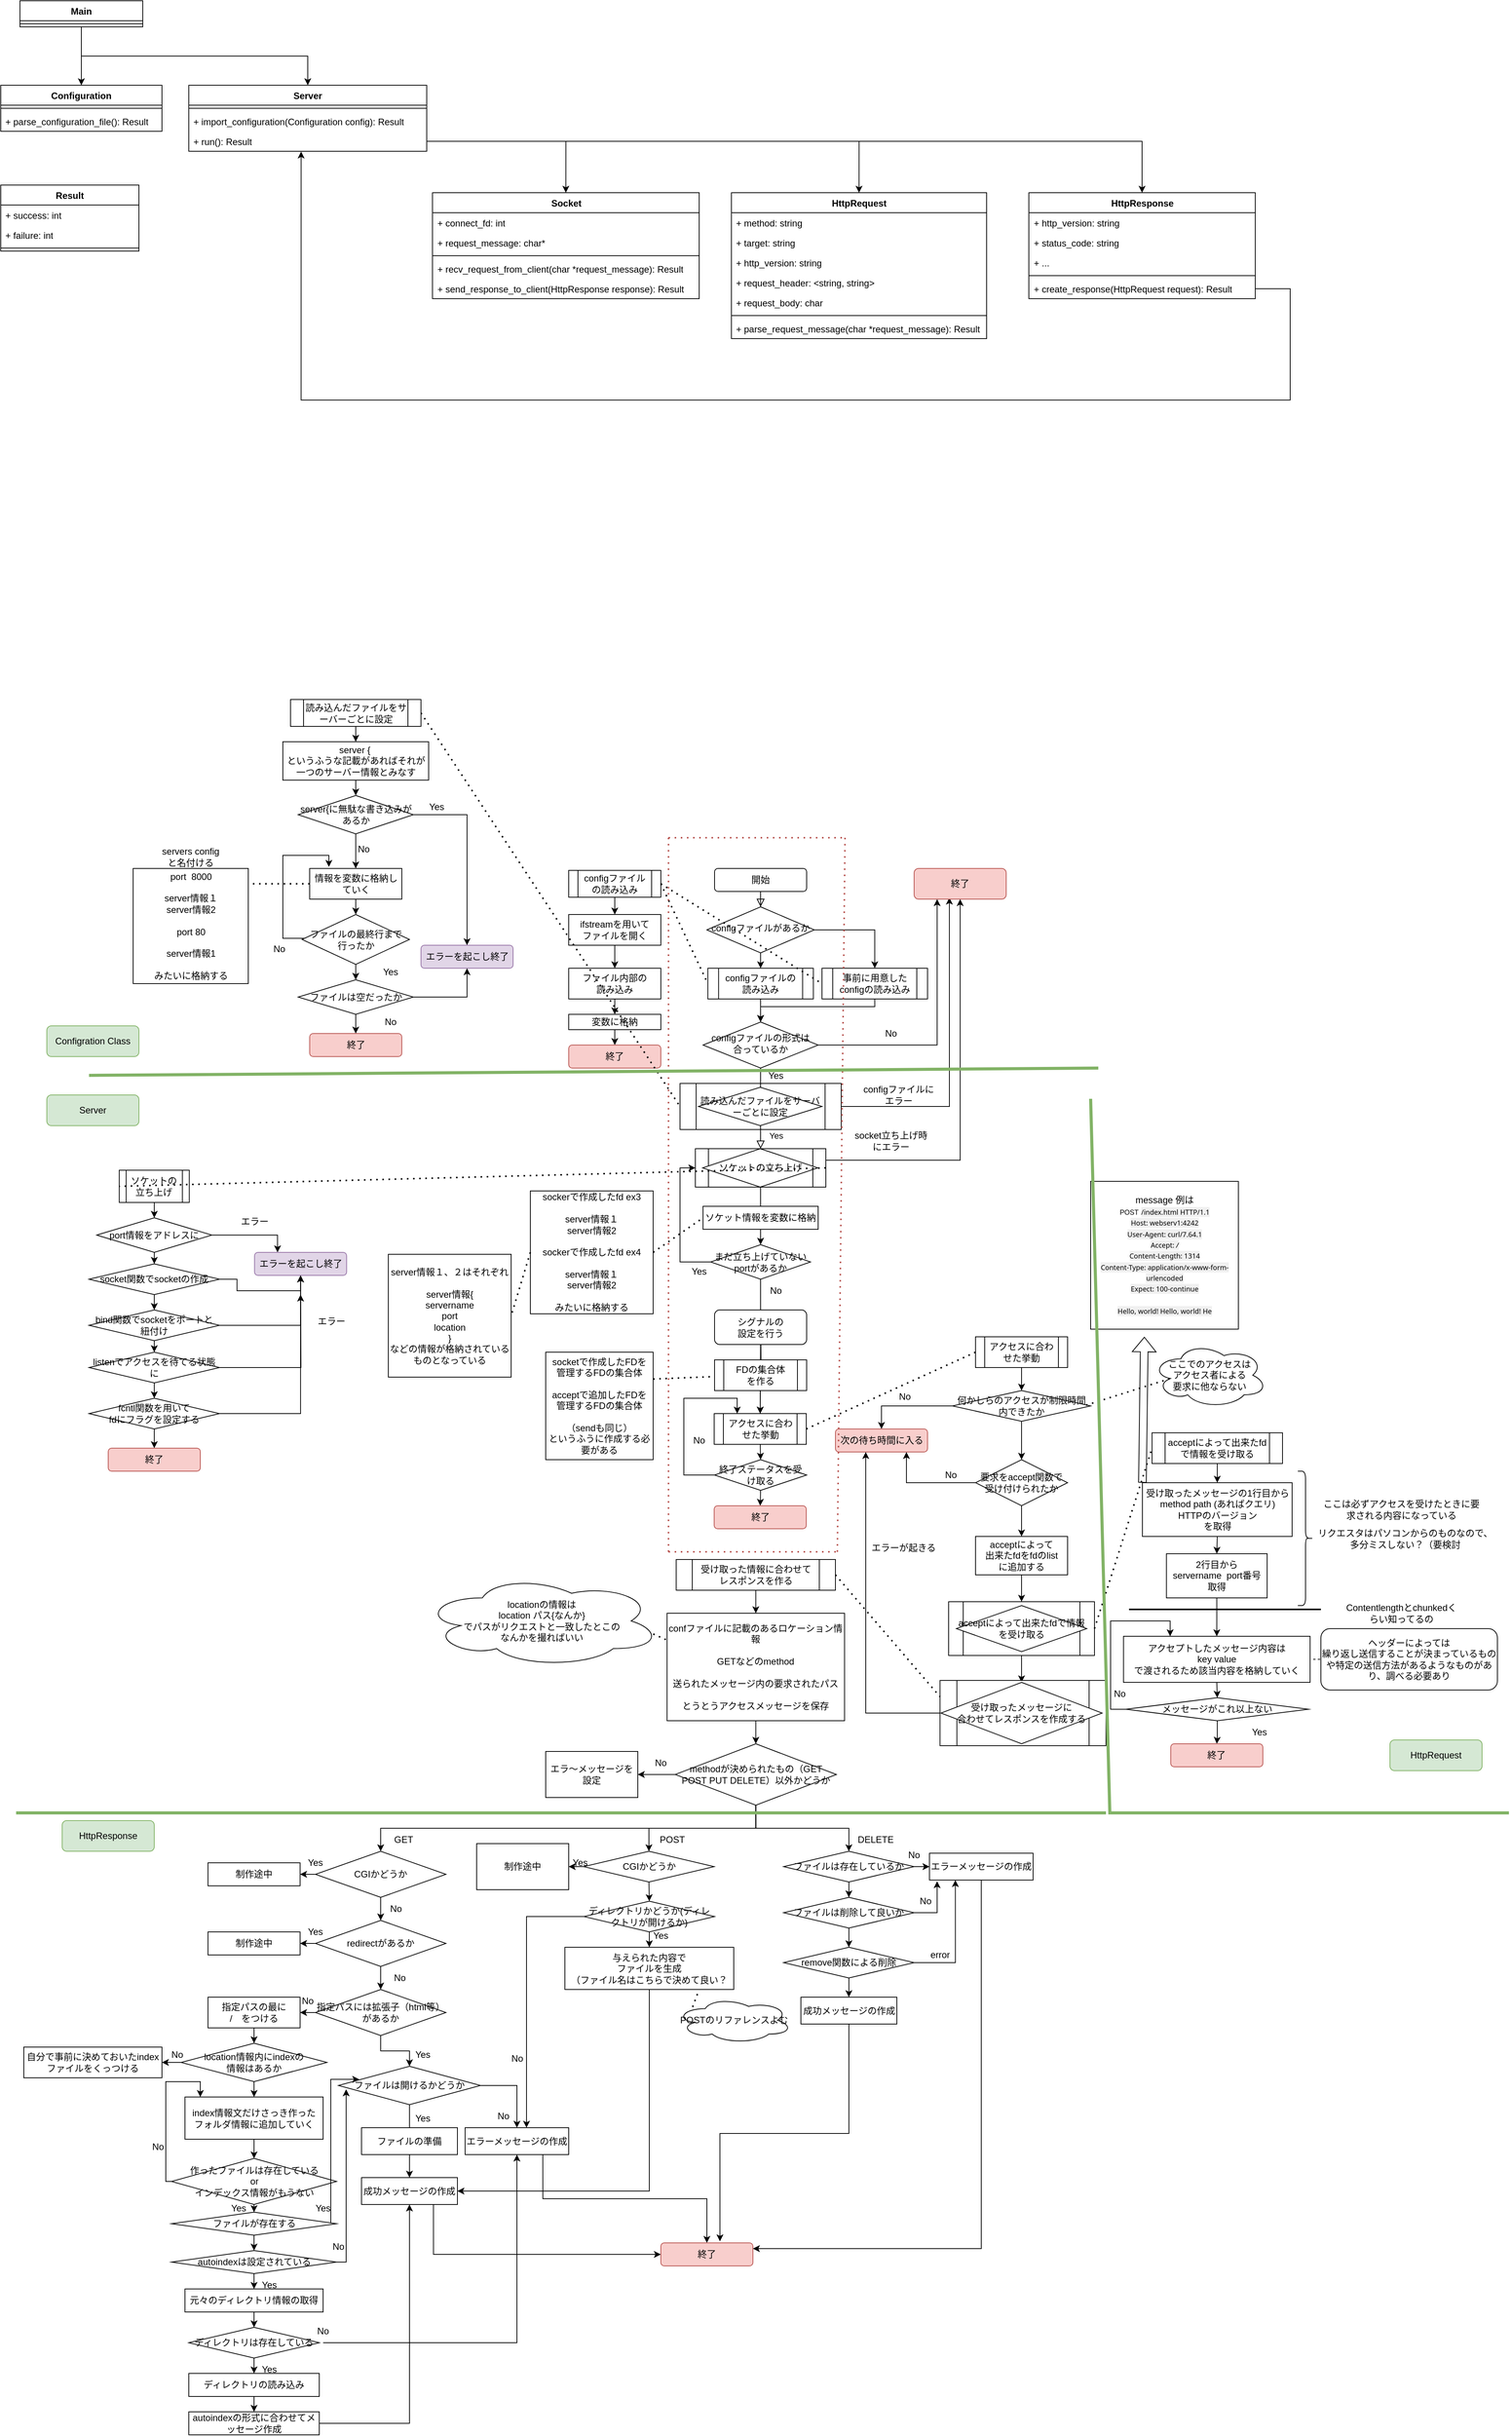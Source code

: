 <mxfile version="21.6.5" type="github">
  <diagram name="ページ1" id="8HY6VedauCYr4UUrt4xP">
    <mxGraphModel dx="3250" dy="1968" grid="1" gridSize="10" guides="1" tooltips="1" connect="1" arrows="1" fold="1" page="1" pageScale="1" pageWidth="827" pageHeight="1169" math="0" shadow="0">
      <root>
        <mxCell id="0" />
        <mxCell id="1" parent="0" />
        <mxCell id="chc9OdD4yWV7xc_dcuEu-1" style="edgeStyle=orthogonalEdgeStyle;rounded=0;orthogonalLoop=1;jettySize=auto;html=1;exitX=1;exitY=0.5;exitDx=0;exitDy=0;entryX=0.383;entryY=0.95;entryDx=0;entryDy=0;entryPerimeter=0;" edge="1" parent="1" source="chc9OdD4yWV7xc_dcuEu-2" target="chc9OdD4yWV7xc_dcuEu-8">
          <mxGeometry relative="1" as="geometry" />
        </mxCell>
        <mxCell id="chc9OdD4yWV7xc_dcuEu-2" value="" style="shape=process;whiteSpace=wrap;html=1;backgroundOutline=1;" vertex="1" parent="1">
          <mxGeometry x="5" y="300" width="210" height="60" as="geometry" />
        </mxCell>
        <mxCell id="chc9OdD4yWV7xc_dcuEu-3" value="" style="rounded=0;html=1;jettySize=auto;orthogonalLoop=1;fontSize=11;endArrow=block;endFill=0;endSize=8;strokeWidth=1;shadow=0;labelBackgroundColor=none;edgeStyle=orthogonalEdgeStyle;" edge="1" parent="1" source="chc9OdD4yWV7xc_dcuEu-4" target="chc9OdD4yWV7xc_dcuEu-7">
          <mxGeometry relative="1" as="geometry" />
        </mxCell>
        <mxCell id="chc9OdD4yWV7xc_dcuEu-4" value="開始" style="rounded=1;whiteSpace=wrap;html=1;fontSize=12;glass=0;strokeWidth=1;shadow=0;" vertex="1" parent="1">
          <mxGeometry x="50" y="20" width="120" height="30" as="geometry" />
        </mxCell>
        <mxCell id="chc9OdD4yWV7xc_dcuEu-5" style="edgeStyle=orthogonalEdgeStyle;rounded=0;orthogonalLoop=1;jettySize=auto;html=1;exitX=0.5;exitY=1;exitDx=0;exitDy=0;entryX=0.5;entryY=0;entryDx=0;entryDy=0;" edge="1" parent="1" source="chc9OdD4yWV7xc_dcuEu-7" target="chc9OdD4yWV7xc_dcuEu-22">
          <mxGeometry relative="1" as="geometry" />
        </mxCell>
        <mxCell id="chc9OdD4yWV7xc_dcuEu-6" style="edgeStyle=orthogonalEdgeStyle;rounded=0;orthogonalLoop=1;jettySize=auto;html=1;exitX=1;exitY=0.5;exitDx=0;exitDy=0;" edge="1" parent="1" source="chc9OdD4yWV7xc_dcuEu-7" target="chc9OdD4yWV7xc_dcuEu-26">
          <mxGeometry relative="1" as="geometry" />
        </mxCell>
        <mxCell id="chc9OdD4yWV7xc_dcuEu-7" value="configファイルがあるか" style="rhombus;whiteSpace=wrap;html=1;shadow=0;fontFamily=Helvetica;fontSize=12;align=center;strokeWidth=1;spacing=6;spacingTop=-4;" vertex="1" parent="1">
          <mxGeometry x="40" y="70" width="140" height="60" as="geometry" />
        </mxCell>
        <mxCell id="chc9OdD4yWV7xc_dcuEu-8" value="終了" style="rounded=1;whiteSpace=wrap;html=1;fontSize=12;glass=0;strokeWidth=1;shadow=0;fillColor=#f8cecc;strokeColor=#b85450;" vertex="1" parent="1">
          <mxGeometry x="310" y="20" width="120" height="40" as="geometry" />
        </mxCell>
        <mxCell id="chc9OdD4yWV7xc_dcuEu-9" value="Yes" style="rounded=0;html=1;jettySize=auto;orthogonalLoop=1;fontSize=11;endArrow=block;endFill=0;endSize=8;strokeWidth=1;shadow=0;labelBackgroundColor=none;edgeStyle=orthogonalEdgeStyle;entryX=0.5;entryY=0;entryDx=0;entryDy=0;" edge="1" parent="1" source="chc9OdD4yWV7xc_dcuEu-11" target="chc9OdD4yWV7xc_dcuEu-14">
          <mxGeometry x="0.667" y="20" relative="1" as="geometry">
            <mxPoint as="offset" />
            <mxPoint x="110" y="270" as="targetPoint" />
          </mxGeometry>
        </mxCell>
        <mxCell id="chc9OdD4yWV7xc_dcuEu-10" style="edgeStyle=orthogonalEdgeStyle;rounded=0;orthogonalLoop=1;jettySize=auto;html=1;exitX=1;exitY=0.5;exitDx=0;exitDy=0;entryX=0.25;entryY=1;entryDx=0;entryDy=0;" edge="1" parent="1" source="chc9OdD4yWV7xc_dcuEu-11" target="chc9OdD4yWV7xc_dcuEu-8">
          <mxGeometry relative="1" as="geometry" />
        </mxCell>
        <mxCell id="chc9OdD4yWV7xc_dcuEu-11" value="configファイルの形式は合っているか" style="rhombus;whiteSpace=wrap;html=1;shadow=0;fontFamily=Helvetica;fontSize=12;align=center;strokeWidth=1;spacing=6;spacingTop=-4;" vertex="1" parent="1">
          <mxGeometry x="35" y="220" width="150" height="60" as="geometry" />
        </mxCell>
        <mxCell id="chc9OdD4yWV7xc_dcuEu-12" style="edgeStyle=orthogonalEdgeStyle;rounded=0;orthogonalLoop=1;jettySize=auto;html=1;exitX=0.5;exitY=1;exitDx=0;exitDy=0;entryX=0.5;entryY=0;entryDx=0;entryDy=0;" edge="1" parent="1" source="chc9OdD4yWV7xc_dcuEu-97" target="chc9OdD4yWV7xc_dcuEu-85">
          <mxGeometry relative="1" as="geometry">
            <mxPoint x="110" y="560" as="targetPoint" />
          </mxGeometry>
        </mxCell>
        <mxCell id="chc9OdD4yWV7xc_dcuEu-13" style="edgeStyle=orthogonalEdgeStyle;rounded=0;orthogonalLoop=1;jettySize=auto;html=1;exitX=1;exitY=0.5;exitDx=0;exitDy=0;entryX=0.5;entryY=1;entryDx=0;entryDy=0;" edge="1" parent="1" source="chc9OdD4yWV7xc_dcuEu-14" target="chc9OdD4yWV7xc_dcuEu-8">
          <mxGeometry relative="1" as="geometry">
            <Array as="points">
              <mxPoint x="195" y="400" />
              <mxPoint x="370" y="400" />
            </Array>
          </mxGeometry>
        </mxCell>
        <mxCell id="chc9OdD4yWV7xc_dcuEu-14" value="" style="shape=process;whiteSpace=wrap;html=1;backgroundOutline=1;" vertex="1" parent="1">
          <mxGeometry x="25" y="385" width="170" height="50" as="geometry" />
        </mxCell>
        <mxCell id="chc9OdD4yWV7xc_dcuEu-15" style="edgeStyle=orthogonalEdgeStyle;rounded=0;orthogonalLoop=1;jettySize=auto;html=1;exitX=0.5;exitY=1;exitDx=0;exitDy=0;entryX=0.5;entryY=0;entryDx=0;entryDy=0;" edge="1" parent="1" source="chc9OdD4yWV7xc_dcuEu-85" target="chc9OdD4yWV7xc_dcuEu-19">
          <mxGeometry relative="1" as="geometry">
            <mxPoint x="110" y="500" as="targetPoint" />
            <mxPoint x="110" y="590" as="sourcePoint" />
          </mxGeometry>
        </mxCell>
        <mxCell id="chc9OdD4yWV7xc_dcuEu-16" value="No" style="text;html=1;strokeColor=none;fillColor=none;align=center;verticalAlign=middle;whiteSpace=wrap;rounded=0;" vertex="1" parent="1">
          <mxGeometry y="750" width="60" height="30" as="geometry" />
        </mxCell>
        <mxCell id="chc9OdD4yWV7xc_dcuEu-17" style="edgeStyle=orthogonalEdgeStyle;rounded=0;orthogonalLoop=1;jettySize=auto;html=1;exitX=0;exitY=0.5;exitDx=0;exitDy=0;entryX=0.25;entryY=0;entryDx=0;entryDy=0;" edge="1" parent="1" source="chc9OdD4yWV7xc_dcuEu-19" target="chc9OdD4yWV7xc_dcuEu-85">
          <mxGeometry relative="1" as="geometry">
            <Array as="points">
              <mxPoint x="10" y="810" />
              <mxPoint x="10" y="710" />
              <mxPoint x="80" y="710" />
            </Array>
            <mxPoint x="80" y="560" as="targetPoint" />
          </mxGeometry>
        </mxCell>
        <mxCell id="chc9OdD4yWV7xc_dcuEu-18" style="edgeStyle=orthogonalEdgeStyle;rounded=0;orthogonalLoop=1;jettySize=auto;html=1;exitX=0.5;exitY=1;exitDx=0;exitDy=0;entryX=0.5;entryY=0;entryDx=0;entryDy=0;" edge="1" parent="1" source="chc9OdD4yWV7xc_dcuEu-19" target="chc9OdD4yWV7xc_dcuEu-20">
          <mxGeometry relative="1" as="geometry" />
        </mxCell>
        <mxCell id="chc9OdD4yWV7xc_dcuEu-19" value="終了ステータスを受け取る" style="rhombus;whiteSpace=wrap;html=1;" vertex="1" parent="1">
          <mxGeometry x="50" y="790" width="120" height="40" as="geometry" />
        </mxCell>
        <mxCell id="chc9OdD4yWV7xc_dcuEu-20" value="終了" style="rounded=1;whiteSpace=wrap;html=1;fontSize=12;glass=0;strokeWidth=1;shadow=0;fillColor=#f8cecc;strokeColor=#b85450;" vertex="1" parent="1">
          <mxGeometry x="49.5" y="850" width="120" height="30" as="geometry" />
        </mxCell>
        <mxCell id="chc9OdD4yWV7xc_dcuEu-21" style="edgeStyle=orthogonalEdgeStyle;rounded=0;orthogonalLoop=1;jettySize=auto;html=1;exitX=0.5;exitY=1;exitDx=0;exitDy=0;entryX=0.5;entryY=0;entryDx=0;entryDy=0;" edge="1" parent="1" source="chc9OdD4yWV7xc_dcuEu-22" target="chc9OdD4yWV7xc_dcuEu-11">
          <mxGeometry relative="1" as="geometry" />
        </mxCell>
        <mxCell id="chc9OdD4yWV7xc_dcuEu-22" value="configファイルの&lt;br&gt;読み込み" style="shape=process;whiteSpace=wrap;html=1;backgroundOutline=1;" vertex="1" parent="1">
          <mxGeometry x="41.25" y="150" width="137.5" height="40" as="geometry" />
        </mxCell>
        <mxCell id="chc9OdD4yWV7xc_dcuEu-23" style="edgeStyle=orthogonalEdgeStyle;rounded=0;orthogonalLoop=1;jettySize=auto;html=1;exitX=0.5;exitY=1;exitDx=0;exitDy=0;entryX=0.5;entryY=0;entryDx=0;entryDy=0;" edge="1" parent="1" source="chc9OdD4yWV7xc_dcuEu-24" target="chc9OdD4yWV7xc_dcuEu-29">
          <mxGeometry relative="1" as="geometry" />
        </mxCell>
        <mxCell id="chc9OdD4yWV7xc_dcuEu-24" value="configファイル&lt;br&gt;の読み込み" style="shape=process;whiteSpace=wrap;html=1;backgroundOutline=1;" vertex="1" parent="1">
          <mxGeometry x="-140" y="22.5" width="120" height="35" as="geometry" />
        </mxCell>
        <mxCell id="chc9OdD4yWV7xc_dcuEu-25" style="edgeStyle=orthogonalEdgeStyle;rounded=0;orthogonalLoop=1;jettySize=auto;html=1;exitX=0.5;exitY=1;exitDx=0;exitDy=0;entryX=0.5;entryY=0;entryDx=0;entryDy=0;" edge="1" parent="1" source="chc9OdD4yWV7xc_dcuEu-26" target="chc9OdD4yWV7xc_dcuEu-11">
          <mxGeometry relative="1" as="geometry">
            <Array as="points">
              <mxPoint x="259" y="200" />
              <mxPoint x="110" y="200" />
            </Array>
          </mxGeometry>
        </mxCell>
        <mxCell id="chc9OdD4yWV7xc_dcuEu-26" value="事前に用意した&lt;br&gt;configの読み込み" style="shape=process;whiteSpace=wrap;html=1;backgroundOutline=1;" vertex="1" parent="1">
          <mxGeometry x="190" y="150" width="137.5" height="40" as="geometry" />
        </mxCell>
        <mxCell id="chc9OdD4yWV7xc_dcuEu-27" value="No" style="text;html=1;strokeColor=none;fillColor=none;align=center;verticalAlign=middle;whiteSpace=wrap;rounded=0;" vertex="1" parent="1">
          <mxGeometry x="250" y="220" width="60" height="30" as="geometry" />
        </mxCell>
        <mxCell id="chc9OdD4yWV7xc_dcuEu-28" style="edgeStyle=orthogonalEdgeStyle;rounded=0;orthogonalLoop=1;jettySize=auto;html=1;exitX=0.5;exitY=1;exitDx=0;exitDy=0;entryX=0.5;entryY=0;entryDx=0;entryDy=0;" edge="1" parent="1" source="chc9OdD4yWV7xc_dcuEu-29" target="chc9OdD4yWV7xc_dcuEu-31">
          <mxGeometry relative="1" as="geometry" />
        </mxCell>
        <mxCell id="chc9OdD4yWV7xc_dcuEu-29" value="ifstreamを用いて&lt;br&gt;ファイルを開く" style="rounded=0;whiteSpace=wrap;html=1;" vertex="1" parent="1">
          <mxGeometry x="-140" y="80" width="120" height="40" as="geometry" />
        </mxCell>
        <mxCell id="chc9OdD4yWV7xc_dcuEu-30" style="edgeStyle=orthogonalEdgeStyle;rounded=0;orthogonalLoop=1;jettySize=auto;html=1;exitX=0.5;exitY=1;exitDx=0;exitDy=0;entryX=0.5;entryY=0;entryDx=0;entryDy=0;" edge="1" parent="1" source="chc9OdD4yWV7xc_dcuEu-31" target="chc9OdD4yWV7xc_dcuEu-33">
          <mxGeometry relative="1" as="geometry" />
        </mxCell>
        <mxCell id="chc9OdD4yWV7xc_dcuEu-31" value="ファイル内部の&lt;br&gt;読み込み" style="rounded=0;whiteSpace=wrap;html=1;" vertex="1" parent="1">
          <mxGeometry x="-140" y="150" width="120" height="40" as="geometry" />
        </mxCell>
        <mxCell id="chc9OdD4yWV7xc_dcuEu-32" style="edgeStyle=orthogonalEdgeStyle;rounded=0;orthogonalLoop=1;jettySize=auto;html=1;exitX=0.5;exitY=1;exitDx=0;exitDy=0;entryX=0.5;entryY=0;entryDx=0;entryDy=0;" edge="1" parent="1" source="chc9OdD4yWV7xc_dcuEu-33" target="chc9OdD4yWV7xc_dcuEu-34">
          <mxGeometry relative="1" as="geometry" />
        </mxCell>
        <mxCell id="chc9OdD4yWV7xc_dcuEu-33" value="変数に格納" style="rounded=0;whiteSpace=wrap;html=1;" vertex="1" parent="1">
          <mxGeometry x="-140" y="210" width="120" height="20" as="geometry" />
        </mxCell>
        <mxCell id="chc9OdD4yWV7xc_dcuEu-34" value="終了" style="rounded=1;whiteSpace=wrap;html=1;fillColor=#f8cecc;strokeColor=#b85450;" vertex="1" parent="1">
          <mxGeometry x="-140" y="250" width="120" height="30" as="geometry" />
        </mxCell>
        <mxCell id="chc9OdD4yWV7xc_dcuEu-35" value="読み込んだファイルをサーバーごとに設定" style="rhombus;whiteSpace=wrap;html=1;" vertex="1" parent="1">
          <mxGeometry x="29" y="305" width="161" height="50" as="geometry" />
        </mxCell>
        <mxCell id="chc9OdD4yWV7xc_dcuEu-36" value="configファイルにエラー" style="text;html=1;strokeColor=none;fillColor=none;align=center;verticalAlign=middle;whiteSpace=wrap;rounded=0;" vertex="1" parent="1">
          <mxGeometry x="240" y="300" width="100" height="30" as="geometry" />
        </mxCell>
        <mxCell id="chc9OdD4yWV7xc_dcuEu-37" value="Yes" style="text;html=1;strokeColor=none;fillColor=none;align=center;verticalAlign=middle;whiteSpace=wrap;rounded=0;" vertex="1" parent="1">
          <mxGeometry x="100" y="275" width="60" height="30" as="geometry" />
        </mxCell>
        <mxCell id="chc9OdD4yWV7xc_dcuEu-38" style="edgeStyle=orthogonalEdgeStyle;rounded=0;orthogonalLoop=1;jettySize=auto;html=1;exitX=0.5;exitY=1;exitDx=0;exitDy=0;entryX=0.5;entryY=0;entryDx=0;entryDy=0;" edge="1" parent="1" source="chc9OdD4yWV7xc_dcuEu-39" target="chc9OdD4yWV7xc_dcuEu-41">
          <mxGeometry relative="1" as="geometry" />
        </mxCell>
        <mxCell id="chc9OdD4yWV7xc_dcuEu-39" value="読み込んだファイルをサーバーごとに設定" style="shape=process;whiteSpace=wrap;html=1;backgroundOutline=1;" vertex="1" parent="1">
          <mxGeometry x="-502.5" y="-200" width="170" height="35" as="geometry" />
        </mxCell>
        <mxCell id="chc9OdD4yWV7xc_dcuEu-40" style="edgeStyle=orthogonalEdgeStyle;rounded=0;orthogonalLoop=1;jettySize=auto;html=1;exitX=0.5;exitY=1;exitDx=0;exitDy=0;entryX=0.5;entryY=0;entryDx=0;entryDy=0;" edge="1" parent="1" source="chc9OdD4yWV7xc_dcuEu-41" target="chc9OdD4yWV7xc_dcuEu-44">
          <mxGeometry relative="1" as="geometry" />
        </mxCell>
        <mxCell id="chc9OdD4yWV7xc_dcuEu-41" value="server {&amp;nbsp;&lt;br&gt;というふうな記載があればそれが一つのサーバー情報とみなす" style="rounded=0;whiteSpace=wrap;html=1;" vertex="1" parent="1">
          <mxGeometry x="-512.5" y="-145" width="190" height="50" as="geometry" />
        </mxCell>
        <mxCell id="chc9OdD4yWV7xc_dcuEu-42" style="edgeStyle=orthogonalEdgeStyle;rounded=0;orthogonalLoop=1;jettySize=auto;html=1;exitX=1;exitY=0.5;exitDx=0;exitDy=0;entryX=0.5;entryY=0;entryDx=0;entryDy=0;" edge="1" parent="1" source="chc9OdD4yWV7xc_dcuEu-44" target="chc9OdD4yWV7xc_dcuEu-45">
          <mxGeometry relative="1" as="geometry">
            <mxPoint x="-315.5" y="-30" as="targetPoint" />
          </mxGeometry>
        </mxCell>
        <mxCell id="chc9OdD4yWV7xc_dcuEu-43" style="edgeStyle=orthogonalEdgeStyle;rounded=0;orthogonalLoop=1;jettySize=auto;html=1;exitX=0.5;exitY=1;exitDx=0;exitDy=0;entryX=0.5;entryY=0;entryDx=0;entryDy=0;" edge="1" parent="1" source="chc9OdD4yWV7xc_dcuEu-44" target="chc9OdD4yWV7xc_dcuEu-47">
          <mxGeometry relative="1" as="geometry" />
        </mxCell>
        <mxCell id="chc9OdD4yWV7xc_dcuEu-44" value="server{に無駄な書き込みがあるか" style="rhombus;whiteSpace=wrap;html=1;" vertex="1" parent="1">
          <mxGeometry x="-492.5" y="-75" width="150" height="50" as="geometry" />
        </mxCell>
        <mxCell id="chc9OdD4yWV7xc_dcuEu-45" value="エラーを起こし終了" style="rounded=1;whiteSpace=wrap;html=1;fillColor=#e1d5e7;strokeColor=#9673a6;" vertex="1" parent="1">
          <mxGeometry x="-332.5" y="120" width="120" height="30" as="geometry" />
        </mxCell>
        <mxCell id="chc9OdD4yWV7xc_dcuEu-46" style="edgeStyle=orthogonalEdgeStyle;rounded=0;orthogonalLoop=1;jettySize=auto;html=1;exitX=0.5;exitY=1;exitDx=0;exitDy=0;entryX=0.5;entryY=0;entryDx=0;entryDy=0;" edge="1" parent="1" source="chc9OdD4yWV7xc_dcuEu-47" target="chc9OdD4yWV7xc_dcuEu-50">
          <mxGeometry relative="1" as="geometry" />
        </mxCell>
        <mxCell id="chc9OdD4yWV7xc_dcuEu-47" value="情報を変数に格納していく" style="rounded=0;whiteSpace=wrap;html=1;" vertex="1" parent="1">
          <mxGeometry x="-477.5" y="20" width="120" height="40" as="geometry" />
        </mxCell>
        <mxCell id="chc9OdD4yWV7xc_dcuEu-48" style="edgeStyle=orthogonalEdgeStyle;rounded=0;orthogonalLoop=1;jettySize=auto;html=1;exitX=0;exitY=0.5;exitDx=0;exitDy=0;" edge="1" parent="1" source="chc9OdD4yWV7xc_dcuEu-50">
          <mxGeometry relative="1" as="geometry">
            <mxPoint x="-492.5" y="110" as="sourcePoint" />
            <mxPoint x="-452.5" y="18" as="targetPoint" />
            <Array as="points">
              <mxPoint x="-462.5" y="111" />
              <mxPoint x="-512.5" y="111" />
              <mxPoint x="-512.5" y="3" />
              <mxPoint x="-452.5" y="3" />
            </Array>
          </mxGeometry>
        </mxCell>
        <mxCell id="chc9OdD4yWV7xc_dcuEu-49" style="edgeStyle=orthogonalEdgeStyle;rounded=0;orthogonalLoop=1;jettySize=auto;html=1;exitX=0.5;exitY=1;exitDx=0;exitDy=0;entryX=0.5;entryY=0;entryDx=0;entryDy=0;" edge="1" parent="1" source="chc9OdD4yWV7xc_dcuEu-50" target="chc9OdD4yWV7xc_dcuEu-54">
          <mxGeometry relative="1" as="geometry" />
        </mxCell>
        <mxCell id="chc9OdD4yWV7xc_dcuEu-50" value="ファイルの最終行まで&lt;br&gt;行ったか" style="rhombus;whiteSpace=wrap;html=1;" vertex="1" parent="1">
          <mxGeometry x="-487.5" y="80" width="140" height="65" as="geometry" />
        </mxCell>
        <mxCell id="chc9OdD4yWV7xc_dcuEu-51" value="No" style="text;html=1;strokeColor=none;fillColor=none;align=center;verticalAlign=middle;whiteSpace=wrap;rounded=0;" vertex="1" parent="1">
          <mxGeometry x="-547.5" y="110" width="60" height="30" as="geometry" />
        </mxCell>
        <mxCell id="chc9OdD4yWV7xc_dcuEu-52" style="edgeStyle=orthogonalEdgeStyle;rounded=0;orthogonalLoop=1;jettySize=auto;html=1;exitX=1;exitY=0.5;exitDx=0;exitDy=0;entryX=0.5;entryY=1;entryDx=0;entryDy=0;" edge="1" parent="1" source="chc9OdD4yWV7xc_dcuEu-54" target="chc9OdD4yWV7xc_dcuEu-45">
          <mxGeometry relative="1" as="geometry">
            <mxPoint x="-285.5" as="targetPoint" />
          </mxGeometry>
        </mxCell>
        <mxCell id="chc9OdD4yWV7xc_dcuEu-53" style="edgeStyle=orthogonalEdgeStyle;rounded=0;orthogonalLoop=1;jettySize=auto;html=1;exitX=0.5;exitY=1;exitDx=0;exitDy=0;entryX=0.5;entryY=0;entryDx=0;entryDy=0;" edge="1" parent="1" source="chc9OdD4yWV7xc_dcuEu-54" target="chc9OdD4yWV7xc_dcuEu-57">
          <mxGeometry relative="1" as="geometry" />
        </mxCell>
        <mxCell id="chc9OdD4yWV7xc_dcuEu-54" value="ファイルは空だったか" style="rhombus;whiteSpace=wrap;html=1;" vertex="1" parent="1">
          <mxGeometry x="-492.5" y="165" width="150" height="45" as="geometry" />
        </mxCell>
        <mxCell id="chc9OdD4yWV7xc_dcuEu-55" value="Yes" style="text;html=1;strokeColor=none;fillColor=none;align=center;verticalAlign=middle;whiteSpace=wrap;rounded=0;" vertex="1" parent="1">
          <mxGeometry x="-402.5" y="140" width="60" height="30" as="geometry" />
        </mxCell>
        <mxCell id="chc9OdD4yWV7xc_dcuEu-56" value="Yes" style="text;html=1;strokeColor=none;fillColor=none;align=center;verticalAlign=middle;whiteSpace=wrap;rounded=0;" vertex="1" parent="1">
          <mxGeometry x="-342.5" y="-75" width="60" height="30" as="geometry" />
        </mxCell>
        <mxCell id="chc9OdD4yWV7xc_dcuEu-57" value="終了" style="rounded=1;whiteSpace=wrap;html=1;fillColor=#f8cecc;strokeColor=#b85450;" vertex="1" parent="1">
          <mxGeometry x="-477.5" y="235" width="120" height="30" as="geometry" />
        </mxCell>
        <mxCell id="chc9OdD4yWV7xc_dcuEu-58" value="No" style="text;html=1;strokeColor=none;fillColor=none;align=center;verticalAlign=middle;whiteSpace=wrap;rounded=0;" vertex="1" parent="1">
          <mxGeometry x="-402.5" y="205" width="60" height="30" as="geometry" />
        </mxCell>
        <mxCell id="chc9OdD4yWV7xc_dcuEu-59" value="port &amp;nbsp;8000&lt;br&gt;&lt;br&gt;server情報１&lt;br&gt;server情報2&lt;br&gt;&lt;br&gt;port 80&lt;br&gt;&lt;br&gt;server情報1&lt;br&gt;&lt;br&gt;みたいに格納する" style="whiteSpace=wrap;html=1;aspect=fixed;" vertex="1" parent="1">
          <mxGeometry x="-707.5" y="20" width="150" height="150" as="geometry" />
        </mxCell>
        <mxCell id="chc9OdD4yWV7xc_dcuEu-60" value="" style="endArrow=none;dashed=1;html=1;dashPattern=1 3;strokeWidth=2;rounded=0;entryX=1.027;entryY=0.133;entryDx=0;entryDy=0;exitX=0;exitY=0.5;exitDx=0;exitDy=0;entryPerimeter=0;" edge="1" parent="1" source="chc9OdD4yWV7xc_dcuEu-47" target="chc9OdD4yWV7xc_dcuEu-59">
          <mxGeometry width="50" height="50" relative="1" as="geometry">
            <mxPoint x="-712.5" y="225" as="sourcePoint" />
            <mxPoint x="-567.5" y="90" as="targetPoint" />
          </mxGeometry>
        </mxCell>
        <mxCell id="chc9OdD4yWV7xc_dcuEu-61" value="servers config&lt;br&gt;と名付ける" style="text;html=1;strokeColor=none;fillColor=none;align=center;verticalAlign=middle;whiteSpace=wrap;rounded=0;" vertex="1" parent="1">
          <mxGeometry x="-690" y="-10" width="115" height="30" as="geometry" />
        </mxCell>
        <mxCell id="chc9OdD4yWV7xc_dcuEu-62" value="ソケットの立ち上げ" style="rhombus;whiteSpace=wrap;html=1;" vertex="1" parent="1">
          <mxGeometry x="34.5" y="385" width="150" height="50" as="geometry" />
        </mxCell>
        <mxCell id="chc9OdD4yWV7xc_dcuEu-63" style="edgeStyle=orthogonalEdgeStyle;rounded=0;orthogonalLoop=1;jettySize=auto;html=1;exitX=0.5;exitY=1;exitDx=0;exitDy=0;entryX=0.5;entryY=0;entryDx=0;entryDy=0;" edge="1" parent="1" source="chc9OdD4yWV7xc_dcuEu-64" target="chc9OdD4yWV7xc_dcuEu-67">
          <mxGeometry relative="1" as="geometry" />
        </mxCell>
        <mxCell id="chc9OdD4yWV7xc_dcuEu-64" value="ソケットの立ち上げ" style="shape=process;whiteSpace=wrap;html=1;backgroundOutline=1;" vertex="1" parent="1">
          <mxGeometry x="-725.62" y="413" width="91.25" height="42" as="geometry" />
        </mxCell>
        <mxCell id="chc9OdD4yWV7xc_dcuEu-65" style="edgeStyle=orthogonalEdgeStyle;rounded=0;orthogonalLoop=1;jettySize=auto;html=1;exitX=1;exitY=0.5;exitDx=0;exitDy=0;entryX=0.25;entryY=0;entryDx=0;entryDy=0;" edge="1" parent="1" source="chc9OdD4yWV7xc_dcuEu-67" target="chc9OdD4yWV7xc_dcuEu-68">
          <mxGeometry relative="1" as="geometry">
            <Array as="points">
              <mxPoint x="-519.37" y="498" />
            </Array>
          </mxGeometry>
        </mxCell>
        <mxCell id="chc9OdD4yWV7xc_dcuEu-66" style="edgeStyle=orthogonalEdgeStyle;rounded=0;orthogonalLoop=1;jettySize=auto;html=1;exitX=0.5;exitY=1;exitDx=0;exitDy=0;entryX=0.5;entryY=0;entryDx=0;entryDy=0;" edge="1" parent="1" source="chc9OdD4yWV7xc_dcuEu-67" target="chc9OdD4yWV7xc_dcuEu-72">
          <mxGeometry relative="1" as="geometry" />
        </mxCell>
        <mxCell id="chc9OdD4yWV7xc_dcuEu-67" value="port情報をアドレスに" style="rhombus;whiteSpace=wrap;html=1;" vertex="1" parent="1">
          <mxGeometry x="-754.99" y="475" width="150" height="45" as="geometry" />
        </mxCell>
        <mxCell id="chc9OdD4yWV7xc_dcuEu-68" value="エラーを起こし終了" style="rounded=1;whiteSpace=wrap;html=1;fillColor=#e1d5e7;strokeColor=#9673a6;" vertex="1" parent="1">
          <mxGeometry x="-549.37" y="520" width="120" height="30" as="geometry" />
        </mxCell>
        <mxCell id="chc9OdD4yWV7xc_dcuEu-69" value="エラー" style="text;html=1;strokeColor=none;fillColor=none;align=center;verticalAlign=middle;whiteSpace=wrap;rounded=0;" vertex="1" parent="1">
          <mxGeometry x="-579.37" y="465" width="60" height="30" as="geometry" />
        </mxCell>
        <mxCell id="chc9OdD4yWV7xc_dcuEu-70" style="edgeStyle=orthogonalEdgeStyle;rounded=0;orthogonalLoop=1;jettySize=auto;html=1;exitX=1;exitY=0.5;exitDx=0;exitDy=0;entryX=0.5;entryY=1;entryDx=0;entryDy=0;" edge="1" parent="1" source="chc9OdD4yWV7xc_dcuEu-72" target="chc9OdD4yWV7xc_dcuEu-68">
          <mxGeometry relative="1" as="geometry" />
        </mxCell>
        <mxCell id="chc9OdD4yWV7xc_dcuEu-71" style="edgeStyle=orthogonalEdgeStyle;rounded=0;orthogonalLoop=1;jettySize=auto;html=1;exitX=0.5;exitY=1;exitDx=0;exitDy=0;entryX=0.5;entryY=0;entryDx=0;entryDy=0;" edge="1" parent="1" source="chc9OdD4yWV7xc_dcuEu-72" target="chc9OdD4yWV7xc_dcuEu-76">
          <mxGeometry relative="1" as="geometry" />
        </mxCell>
        <mxCell id="chc9OdD4yWV7xc_dcuEu-72" value="socket関数でsocketの作成" style="rhombus;whiteSpace=wrap;html=1;" vertex="1" parent="1">
          <mxGeometry x="-764.99" y="535" width="170" height="40" as="geometry" />
        </mxCell>
        <mxCell id="chc9OdD4yWV7xc_dcuEu-73" value="エラー" style="text;html=1;strokeColor=none;fillColor=none;align=center;verticalAlign=middle;whiteSpace=wrap;rounded=0;" vertex="1" parent="1">
          <mxGeometry x="-479.37" y="595" width="60" height="30" as="geometry" />
        </mxCell>
        <mxCell id="chc9OdD4yWV7xc_dcuEu-74" style="edgeStyle=orthogonalEdgeStyle;rounded=0;orthogonalLoop=1;jettySize=auto;html=1;exitX=1;exitY=0.5;exitDx=0;exitDy=0;entryX=0.5;entryY=1;entryDx=0;entryDy=0;" edge="1" parent="1" source="chc9OdD4yWV7xc_dcuEu-76" target="chc9OdD4yWV7xc_dcuEu-68">
          <mxGeometry relative="1" as="geometry" />
        </mxCell>
        <mxCell id="chc9OdD4yWV7xc_dcuEu-75" style="edgeStyle=orthogonalEdgeStyle;rounded=0;orthogonalLoop=1;jettySize=auto;html=1;exitX=0.5;exitY=1;exitDx=0;exitDy=0;entryX=0.5;entryY=0;entryDx=0;entryDy=0;" edge="1" parent="1" source="chc9OdD4yWV7xc_dcuEu-76" target="chc9OdD4yWV7xc_dcuEu-79">
          <mxGeometry relative="1" as="geometry" />
        </mxCell>
        <mxCell id="chc9OdD4yWV7xc_dcuEu-76" value="bind関数でsocketをポートと&lt;br&gt;紐付け" style="rhombus;whiteSpace=wrap;html=1;" vertex="1" parent="1">
          <mxGeometry x="-764.99" y="595" width="170" height="40" as="geometry" />
        </mxCell>
        <mxCell id="chc9OdD4yWV7xc_dcuEu-77" style="edgeStyle=orthogonalEdgeStyle;rounded=0;orthogonalLoop=1;jettySize=auto;html=1;exitX=1;exitY=0.5;exitDx=0;exitDy=0;" edge="1" parent="1" source="chc9OdD4yWV7xc_dcuEu-79">
          <mxGeometry relative="1" as="geometry">
            <mxPoint x="-489.37" y="575" as="targetPoint" />
          </mxGeometry>
        </mxCell>
        <mxCell id="chc9OdD4yWV7xc_dcuEu-78" style="edgeStyle=orthogonalEdgeStyle;rounded=0;orthogonalLoop=1;jettySize=auto;html=1;exitX=0.5;exitY=1;exitDx=0;exitDy=0;entryX=0.5;entryY=0;entryDx=0;entryDy=0;" edge="1" parent="1" source="chc9OdD4yWV7xc_dcuEu-79" target="chc9OdD4yWV7xc_dcuEu-82">
          <mxGeometry relative="1" as="geometry" />
        </mxCell>
        <mxCell id="chc9OdD4yWV7xc_dcuEu-79" value="listenでアクセスを待てる状態に" style="rhombus;whiteSpace=wrap;html=1;" vertex="1" parent="1">
          <mxGeometry x="-764.99" y="650" width="170" height="40" as="geometry" />
        </mxCell>
        <mxCell id="chc9OdD4yWV7xc_dcuEu-80" style="edgeStyle=orthogonalEdgeStyle;rounded=0;orthogonalLoop=1;jettySize=auto;html=1;exitX=1;exitY=0.5;exitDx=0;exitDy=0;entryX=0.5;entryY=1;entryDx=0;entryDy=0;" edge="1" parent="1" source="chc9OdD4yWV7xc_dcuEu-82" target="chc9OdD4yWV7xc_dcuEu-68">
          <mxGeometry relative="1" as="geometry" />
        </mxCell>
        <mxCell id="chc9OdD4yWV7xc_dcuEu-81" style="edgeStyle=orthogonalEdgeStyle;rounded=0;orthogonalLoop=1;jettySize=auto;html=1;exitX=0.5;exitY=1;exitDx=0;exitDy=0;entryX=0.5;entryY=0;entryDx=0;entryDy=0;" edge="1" parent="1" source="chc9OdD4yWV7xc_dcuEu-82" target="chc9OdD4yWV7xc_dcuEu-83">
          <mxGeometry relative="1" as="geometry" />
        </mxCell>
        <mxCell id="chc9OdD4yWV7xc_dcuEu-82" value="fcntl関数を用いて&lt;br&gt;fdにフラグを設定する" style="rhombus;whiteSpace=wrap;html=1;" vertex="1" parent="1">
          <mxGeometry x="-764.99" y="710" width="170" height="40" as="geometry" />
        </mxCell>
        <mxCell id="chc9OdD4yWV7xc_dcuEu-83" value="終了" style="rounded=1;whiteSpace=wrap;html=1;fillColor=#f8cecc;strokeColor=#b85450;" vertex="1" parent="1">
          <mxGeometry x="-739.99" y="775" width="120" height="30" as="geometry" />
        </mxCell>
        <mxCell id="chc9OdD4yWV7xc_dcuEu-84" value="" style="edgeStyle=orthogonalEdgeStyle;rounded=0;orthogonalLoop=1;jettySize=auto;html=1;exitX=0.5;exitY=1;exitDx=0;exitDy=0;entryX=0.5;entryY=0;entryDx=0;entryDy=0;" edge="1" parent="1" target="chc9OdD4yWV7xc_dcuEu-85">
          <mxGeometry relative="1" as="geometry">
            <mxPoint x="110" y="650" as="targetPoint" />
            <mxPoint x="110" y="590" as="sourcePoint" />
          </mxGeometry>
        </mxCell>
        <mxCell id="chc9OdD4yWV7xc_dcuEu-85" value="アクセスに合わせた挙動" style="shape=process;whiteSpace=wrap;html=1;backgroundOutline=1;" vertex="1" parent="1">
          <mxGeometry x="49.5" y="730" width="120" height="40" as="geometry" />
        </mxCell>
        <mxCell id="chc9OdD4yWV7xc_dcuEu-86" style="edgeStyle=orthogonalEdgeStyle;rounded=0;orthogonalLoop=1;jettySize=auto;html=1;exitX=0.5;exitY=1;exitDx=0;exitDy=0;entryX=0.5;entryY=0;entryDx=0;entryDy=0;" edge="1" parent="1" source="chc9OdD4yWV7xc_dcuEu-87" target="chc9OdD4yWV7xc_dcuEu-90">
          <mxGeometry relative="1" as="geometry" />
        </mxCell>
        <mxCell id="chc9OdD4yWV7xc_dcuEu-87" value="アクセスに合わせた挙動" style="shape=process;whiteSpace=wrap;html=1;backgroundOutline=1;" vertex="1" parent="1">
          <mxGeometry x="390" y="630" width="120" height="40" as="geometry" />
        </mxCell>
        <mxCell id="chc9OdD4yWV7xc_dcuEu-88" style="edgeStyle=orthogonalEdgeStyle;rounded=0;orthogonalLoop=1;jettySize=auto;html=1;exitX=0;exitY=0.5;exitDx=0;exitDy=0;entryX=0.5;entryY=0;entryDx=0;entryDy=0;" edge="1" parent="1" source="chc9OdD4yWV7xc_dcuEu-90" target="chc9OdD4yWV7xc_dcuEu-91">
          <mxGeometry relative="1" as="geometry" />
        </mxCell>
        <mxCell id="chc9OdD4yWV7xc_dcuEu-89" style="edgeStyle=orthogonalEdgeStyle;rounded=0;orthogonalLoop=1;jettySize=auto;html=1;exitX=0.5;exitY=1;exitDx=0;exitDy=0;entryX=0.5;entryY=0;entryDx=0;entryDy=0;" edge="1" parent="1" source="chc9OdD4yWV7xc_dcuEu-90" target="chc9OdD4yWV7xc_dcuEu-109">
          <mxGeometry relative="1" as="geometry" />
        </mxCell>
        <mxCell id="chc9OdD4yWV7xc_dcuEu-90" value="何かしらのアクセスが制限時間内できたか" style="rhombus;whiteSpace=wrap;html=1;" vertex="1" parent="1">
          <mxGeometry x="360" y="700" width="180" height="40" as="geometry" />
        </mxCell>
        <mxCell id="chc9OdD4yWV7xc_dcuEu-91" value="次の待ち時間に入る" style="rounded=1;whiteSpace=wrap;html=1;fillColor=#f8cecc;strokeColor=#b85450;" vertex="1" parent="1">
          <mxGeometry x="207.5" y="750" width="120" height="30" as="geometry" />
        </mxCell>
        <mxCell id="chc9OdD4yWV7xc_dcuEu-92" value="No" style="text;html=1;strokeColor=none;fillColor=none;align=center;verticalAlign=middle;whiteSpace=wrap;rounded=0;" vertex="1" parent="1">
          <mxGeometry x="267.5" y="692.5" width="60" height="30" as="geometry" />
        </mxCell>
        <mxCell id="chc9OdD4yWV7xc_dcuEu-93" value="FDの集合体&lt;br&gt;を作る" style="shape=process;whiteSpace=wrap;html=1;backgroundOutline=1;" vertex="1" parent="1">
          <mxGeometry x="50" y="660" width="120" height="40" as="geometry" />
        </mxCell>
        <mxCell id="chc9OdD4yWV7xc_dcuEu-94" value="シグナルの&lt;br&gt;設定を行う" style="rounded=1;whiteSpace=wrap;html=1;" vertex="1" parent="1">
          <mxGeometry x="50" y="595" width="120" height="45" as="geometry" />
        </mxCell>
        <mxCell id="chc9OdD4yWV7xc_dcuEu-95" value="" style="edgeStyle=orthogonalEdgeStyle;rounded=0;orthogonalLoop=1;jettySize=auto;html=1;exitX=0.5;exitY=1;exitDx=0;exitDy=0;entryX=0.5;entryY=0;entryDx=0;entryDy=0;" edge="1" parent="1" source="chc9OdD4yWV7xc_dcuEu-14" target="chc9OdD4yWV7xc_dcuEu-97">
          <mxGeometry relative="1" as="geometry">
            <mxPoint x="110" y="730" as="targetPoint" />
            <mxPoint x="110" y="435" as="sourcePoint" />
          </mxGeometry>
        </mxCell>
        <mxCell id="chc9OdD4yWV7xc_dcuEu-96" style="edgeStyle=orthogonalEdgeStyle;rounded=0;orthogonalLoop=1;jettySize=auto;html=1;exitX=0;exitY=0.5;exitDx=0;exitDy=0;entryX=0;entryY=0.5;entryDx=0;entryDy=0;" edge="1" parent="1" source="chc9OdD4yWV7xc_dcuEu-97" target="chc9OdD4yWV7xc_dcuEu-14">
          <mxGeometry relative="1" as="geometry" />
        </mxCell>
        <mxCell id="chc9OdD4yWV7xc_dcuEu-97" value="まだ立ち上げていないportがあるか" style="rhombus;whiteSpace=wrap;html=1;" vertex="1" parent="1">
          <mxGeometry x="45" y="510" width="130" height="45" as="geometry" />
        </mxCell>
        <mxCell id="chc9OdD4yWV7xc_dcuEu-98" value="ソケット情報を変数に格納" style="rounded=0;whiteSpace=wrap;html=1;" vertex="1" parent="1">
          <mxGeometry x="35" y="460" width="150" height="30" as="geometry" />
        </mxCell>
        <mxCell id="chc9OdD4yWV7xc_dcuEu-99" value="Yes" style="text;html=1;strokeColor=none;fillColor=none;align=center;verticalAlign=middle;whiteSpace=wrap;rounded=0;" vertex="1" parent="1">
          <mxGeometry y="530" width="60" height="30" as="geometry" />
        </mxCell>
        <mxCell id="chc9OdD4yWV7xc_dcuEu-100" value="No" style="text;html=1;strokeColor=none;fillColor=none;align=center;verticalAlign=middle;whiteSpace=wrap;rounded=0;" vertex="1" parent="1">
          <mxGeometry x="100" y="555" width="60" height="30" as="geometry" />
        </mxCell>
        <mxCell id="chc9OdD4yWV7xc_dcuEu-101" value="sockerで作成したfd ex3&lt;br&gt;&lt;br&gt;server情報１&lt;br&gt;server情報2&lt;br&gt;&lt;br&gt;sockerで作成したfd ex4&lt;br&gt;&lt;br&gt;server情報１&lt;br style=&quot;border-color: var(--border-color);&quot;&gt;server情報2&lt;br&gt;&lt;br&gt;みたいに格納する" style="whiteSpace=wrap;html=1;aspect=fixed;" vertex="1" parent="1">
          <mxGeometry x="-190" y="440" width="160" height="160" as="geometry" />
        </mxCell>
        <mxCell id="chc9OdD4yWV7xc_dcuEu-102" value="socket立ち上げ時にエラー" style="text;html=1;strokeColor=none;fillColor=none;align=center;verticalAlign=middle;whiteSpace=wrap;rounded=0;" vertex="1" parent="1">
          <mxGeometry x="230" y="360" width="100" height="30" as="geometry" />
        </mxCell>
        <mxCell id="chc9OdD4yWV7xc_dcuEu-103" value="" style="endArrow=none;dashed=1;html=1;dashPattern=1 3;strokeWidth=2;rounded=0;entryX=1;entryY=0.5;entryDx=0;entryDy=0;" edge="1" parent="1" target="chc9OdD4yWV7xc_dcuEu-104">
          <mxGeometry width="50" height="50" relative="1" as="geometry">
            <mxPoint x="-190" y="520" as="sourcePoint" />
            <mxPoint x="410" y="920" as="targetPoint" />
          </mxGeometry>
        </mxCell>
        <mxCell id="chc9OdD4yWV7xc_dcuEu-104" value="server情報１、２はそれぞれ&lt;br&gt;&lt;br&gt;server情報{&lt;br&gt;servername&lt;br&gt;port&lt;br&gt;location&lt;br&gt;}&lt;br&gt;などの情報が格納されているものとなっている" style="whiteSpace=wrap;html=1;aspect=fixed;" vertex="1" parent="1">
          <mxGeometry x="-375" y="522.5" width="160" height="160" as="geometry" />
        </mxCell>
        <mxCell id="chc9OdD4yWV7xc_dcuEu-105" value="ここでのアクセスは&lt;br&gt;アクセス者による&lt;br&gt;要求に他ならない" style="ellipse;shape=cloud;whiteSpace=wrap;html=1;" vertex="1" parent="1">
          <mxGeometry x="620" y="637.5" width="150" height="85" as="geometry" />
        </mxCell>
        <mxCell id="chc9OdD4yWV7xc_dcuEu-106" value="" style="endArrow=none;dashed=1;html=1;dashPattern=1 3;strokeWidth=2;rounded=0;entryX=0.16;entryY=0.55;entryDx=0;entryDy=0;entryPerimeter=0;exitX=0.967;exitY=0.475;exitDx=0;exitDy=0;exitPerimeter=0;" edge="1" parent="1" source="chc9OdD4yWV7xc_dcuEu-90" target="chc9OdD4yWV7xc_dcuEu-105">
          <mxGeometry width="50" height="50" relative="1" as="geometry">
            <mxPoint x="550" y="830" as="sourcePoint" />
            <mxPoint x="600" y="780" as="targetPoint" />
          </mxGeometry>
        </mxCell>
        <mxCell id="chc9OdD4yWV7xc_dcuEu-107" style="edgeStyle=orthogonalEdgeStyle;rounded=0;orthogonalLoop=1;jettySize=auto;html=1;exitX=0;exitY=0.5;exitDx=0;exitDy=0;" edge="1" parent="1" source="chc9OdD4yWV7xc_dcuEu-109">
          <mxGeometry relative="1" as="geometry">
            <mxPoint x="300" y="780" as="targetPoint" />
            <Array as="points">
              <mxPoint x="300" y="820" />
            </Array>
          </mxGeometry>
        </mxCell>
        <mxCell id="chc9OdD4yWV7xc_dcuEu-108" style="edgeStyle=orthogonalEdgeStyle;rounded=0;orthogonalLoop=1;jettySize=auto;html=1;exitX=0.5;exitY=1;exitDx=0;exitDy=0;entryX=0.5;entryY=0;entryDx=0;entryDy=0;" edge="1" parent="1" source="chc9OdD4yWV7xc_dcuEu-109" target="chc9OdD4yWV7xc_dcuEu-114">
          <mxGeometry relative="1" as="geometry" />
        </mxCell>
        <mxCell id="chc9OdD4yWV7xc_dcuEu-109" value="要求をaccept関数で受け付けられたか" style="rhombus;whiteSpace=wrap;html=1;" vertex="1" parent="1">
          <mxGeometry x="390" y="790" width="120" height="60" as="geometry" />
        </mxCell>
        <mxCell id="chc9OdD4yWV7xc_dcuEu-110" value="No" style="text;html=1;strokeColor=none;fillColor=none;align=center;verticalAlign=middle;whiteSpace=wrap;rounded=0;" vertex="1" parent="1">
          <mxGeometry x="327.5" y="795" width="60" height="30" as="geometry" />
        </mxCell>
        <mxCell id="chc9OdD4yWV7xc_dcuEu-111" value="" style="endArrow=none;dashed=1;html=1;dashPattern=1 3;strokeWidth=2;rounded=0;entryX=-0.05;entryY=0.55;entryDx=0;entryDy=0;entryPerimeter=0;exitX=1;exitY=0.25;exitDx=0;exitDy=0;" edge="1" parent="1" source="chc9OdD4yWV7xc_dcuEu-112" target="chc9OdD4yWV7xc_dcuEu-93">
          <mxGeometry width="50" height="50" relative="1" as="geometry">
            <mxPoint x="-57" y="673" as="sourcePoint" />
            <mxPoint x="-40" y="660" as="targetPoint" />
          </mxGeometry>
        </mxCell>
        <mxCell id="chc9OdD4yWV7xc_dcuEu-112" value="socketで作成したFDを&lt;br&gt;管理するFDの集合体&lt;br&gt;&lt;br&gt;acceptで追加したFDを&lt;br style=&quot;border-color: var(--border-color);&quot;&gt;管理するFDの集合体&lt;br&gt;&lt;br&gt;（sendも同じ）&lt;br&gt;というふうに作成する必要がある" style="whiteSpace=wrap;html=1;aspect=fixed;" vertex="1" parent="1">
          <mxGeometry x="-170" y="650" width="140" height="140" as="geometry" />
        </mxCell>
        <mxCell id="chc9OdD4yWV7xc_dcuEu-113" style="edgeStyle=orthogonalEdgeStyle;rounded=0;orthogonalLoop=1;jettySize=auto;html=1;exitX=0.5;exitY=1;exitDx=0;exitDy=0;entryX=0.5;entryY=0;entryDx=0;entryDy=0;" edge="1" parent="1" source="chc9OdD4yWV7xc_dcuEu-114" target="chc9OdD4yWV7xc_dcuEu-116">
          <mxGeometry relative="1" as="geometry" />
        </mxCell>
        <mxCell id="chc9OdD4yWV7xc_dcuEu-114" value="acceptによって&lt;br&gt;出来たfdをfdのlist&lt;br&gt;に追加する" style="rounded=0;whiteSpace=wrap;html=1;" vertex="1" parent="1">
          <mxGeometry x="390" y="890" width="120" height="50" as="geometry" />
        </mxCell>
        <mxCell id="chc9OdD4yWV7xc_dcuEu-115" style="edgeStyle=orthogonalEdgeStyle;rounded=0;orthogonalLoop=1;jettySize=auto;html=1;exitX=0.5;exitY=1;exitDx=0;exitDy=0;" edge="1" parent="1" source="chc9OdD4yWV7xc_dcuEu-116" target="chc9OdD4yWV7xc_dcuEu-152">
          <mxGeometry relative="1" as="geometry" />
        </mxCell>
        <mxCell id="chc9OdD4yWV7xc_dcuEu-116" value="" style="shape=process;whiteSpace=wrap;html=1;backgroundOutline=1;" vertex="1" parent="1">
          <mxGeometry x="355" y="975" width="190" height="70" as="geometry" />
        </mxCell>
        <mxCell id="chc9OdD4yWV7xc_dcuEu-117" value="acceptによって出来たfdで情報を受け取る" style="rhombus;whiteSpace=wrap;html=1;" vertex="1" parent="1">
          <mxGeometry x="365" y="980" width="170" height="60" as="geometry" />
        </mxCell>
        <mxCell id="chc9OdD4yWV7xc_dcuEu-118" value="エラーが起きる" style="text;html=1;strokeColor=none;fillColor=none;align=center;verticalAlign=middle;whiteSpace=wrap;rounded=0;" vertex="1" parent="1">
          <mxGeometry x="248.75" y="890" width="95" height="30" as="geometry" />
        </mxCell>
        <mxCell id="chc9OdD4yWV7xc_dcuEu-119" value="" style="endArrow=none;dashed=1;html=1;dashPattern=1 3;strokeWidth=2;rounded=0;entryX=0;entryY=0.5;entryDx=0;entryDy=0;exitX=1;exitY=0.5;exitDx=0;exitDy=0;" edge="1" parent="1" source="chc9OdD4yWV7xc_dcuEu-24" target="chc9OdD4yWV7xc_dcuEu-22">
          <mxGeometry width="50" height="50" relative="1" as="geometry">
            <mxPoint x="-120" y="400" as="sourcePoint" />
            <mxPoint x="-70" y="350" as="targetPoint" />
          </mxGeometry>
        </mxCell>
        <mxCell id="chc9OdD4yWV7xc_dcuEu-120" value="" style="endArrow=none;dashed=1;html=1;dashPattern=1 3;strokeWidth=2;rounded=0;entryX=0;entryY=0.5;entryDx=0;entryDy=0;" edge="1" parent="1" target="chc9OdD4yWV7xc_dcuEu-26">
          <mxGeometry width="50" height="50" relative="1" as="geometry">
            <mxPoint x="-20" y="40" as="sourcePoint" />
            <mxPoint x="-80" y="330" as="targetPoint" />
          </mxGeometry>
        </mxCell>
        <mxCell id="chc9OdD4yWV7xc_dcuEu-121" value="No" style="text;html=1;strokeColor=none;fillColor=none;align=center;verticalAlign=middle;whiteSpace=wrap;rounded=0;" vertex="1" parent="1">
          <mxGeometry x="-437.5" y="-20" width="60" height="30" as="geometry" />
        </mxCell>
        <mxCell id="chc9OdD4yWV7xc_dcuEu-122" value="" style="endArrow=none;dashed=1;html=1;dashPattern=1 3;strokeWidth=2;rounded=0;entryX=0;entryY=0.5;entryDx=0;entryDy=0;exitX=1;exitY=0.5;exitDx=0;exitDy=0;" edge="1" parent="1" source="chc9OdD4yWV7xc_dcuEu-39" target="chc9OdD4yWV7xc_dcuEu-2">
          <mxGeometry width="50" height="50" relative="1" as="geometry">
            <mxPoint x="-110" y="480" as="sourcePoint" />
            <mxPoint x="-60" y="430" as="targetPoint" />
          </mxGeometry>
        </mxCell>
        <mxCell id="chc9OdD4yWV7xc_dcuEu-123" value="" style="endArrow=none;dashed=1;html=1;dashPattern=1 3;strokeWidth=2;rounded=0;exitX=1;exitY=0.5;exitDx=0;exitDy=0;entryX=0;entryY=0.5;entryDx=0;entryDy=0;" edge="1" parent="1" source="chc9OdD4yWV7xc_dcuEu-14" target="chc9OdD4yWV7xc_dcuEu-64">
          <mxGeometry width="50" height="50" relative="1" as="geometry">
            <mxPoint x="280" y="510" as="sourcePoint" />
            <mxPoint x="330" y="460" as="targetPoint" />
          </mxGeometry>
        </mxCell>
        <mxCell id="chc9OdD4yWV7xc_dcuEu-124" value="" style="endArrow=none;dashed=1;html=1;dashPattern=1 3;strokeWidth=2;rounded=0;exitX=1;exitY=0.5;exitDx=0;exitDy=0;entryX=0;entryY=0.5;entryDx=0;entryDy=0;" edge="1" parent="1" source="chc9OdD4yWV7xc_dcuEu-101" target="chc9OdD4yWV7xc_dcuEu-98">
          <mxGeometry width="50" height="50" relative="1" as="geometry">
            <mxPoint x="-80" y="420" as="sourcePoint" />
            <mxPoint x="-30" y="370" as="targetPoint" />
          </mxGeometry>
        </mxCell>
        <mxCell id="chc9OdD4yWV7xc_dcuEu-125" value="" style="endArrow=none;dashed=1;html=1;dashPattern=1 3;strokeWidth=2;rounded=0;exitX=1;exitY=0.5;exitDx=0;exitDy=0;entryX=0;entryY=0.5;entryDx=0;entryDy=0;" edge="1" parent="1" source="chc9OdD4yWV7xc_dcuEu-85" target="chc9OdD4yWV7xc_dcuEu-87">
          <mxGeometry width="50" height="50" relative="1" as="geometry">
            <mxPoint x="250" y="700" as="sourcePoint" />
            <mxPoint x="300" y="650" as="targetPoint" />
          </mxGeometry>
        </mxCell>
        <mxCell id="chc9OdD4yWV7xc_dcuEu-126" value="" style="endArrow=none;dashed=1;html=1;dashPattern=1 3;strokeWidth=2;rounded=0;exitX=1;exitY=0.5;exitDx=0;exitDy=0;entryX=0;entryY=0.5;entryDx=0;entryDy=0;" edge="1" parent="1" source="chc9OdD4yWV7xc_dcuEu-116" target="chc9OdD4yWV7xc_dcuEu-128">
          <mxGeometry width="50" height="50" relative="1" as="geometry">
            <mxPoint x="580" y="970" as="sourcePoint" />
            <mxPoint x="590" y="820" as="targetPoint" />
          </mxGeometry>
        </mxCell>
        <mxCell id="chc9OdD4yWV7xc_dcuEu-127" style="edgeStyle=orthogonalEdgeStyle;rounded=0;orthogonalLoop=1;jettySize=auto;html=1;exitX=0.5;exitY=1;exitDx=0;exitDy=0;entryX=0.5;entryY=0;entryDx=0;entryDy=0;" edge="1" parent="1" source="chc9OdD4yWV7xc_dcuEu-128" target="chc9OdD4yWV7xc_dcuEu-130">
          <mxGeometry relative="1" as="geometry" />
        </mxCell>
        <mxCell id="chc9OdD4yWV7xc_dcuEu-128" value="acceptによって出来たfdで情報を受け取る" style="shape=process;whiteSpace=wrap;html=1;backgroundOutline=1;" vertex="1" parent="1">
          <mxGeometry x="620" y="755" width="170" height="40" as="geometry" />
        </mxCell>
        <mxCell id="chc9OdD4yWV7xc_dcuEu-129" style="edgeStyle=orthogonalEdgeStyle;rounded=0;orthogonalLoop=1;jettySize=auto;html=1;exitX=0.5;exitY=1;exitDx=0;exitDy=0;entryX=0.5;entryY=0;entryDx=0;entryDy=0;" edge="1" parent="1" source="chc9OdD4yWV7xc_dcuEu-130" target="chc9OdD4yWV7xc_dcuEu-134">
          <mxGeometry relative="1" as="geometry" />
        </mxCell>
        <mxCell id="chc9OdD4yWV7xc_dcuEu-130" value="受け取ったメッセージの1行目から&lt;br&gt;method path (あればクエリ) &lt;br&gt;HTTPのバージョン&lt;br&gt;を取得" style="rounded=0;whiteSpace=wrap;html=1;" vertex="1" parent="1">
          <mxGeometry x="607.5" y="820" width="195" height="70" as="geometry" />
        </mxCell>
        <mxCell id="chc9OdD4yWV7xc_dcuEu-131" value="message 例は&lt;br&gt;&lt;font style=&quot;font-size: 9px;&quot;&gt;POST&lt;/font&gt; &lt;font style=&quot;font-size: 9px;&quot;&gt;&lt;span style=&quot;margin: 0px; padding: 0px; border: 0px; font-family: &amp;quot;gg sans&amp;quot;, &amp;quot;Hiragino Sans&amp;quot;, &amp;quot;ヒラギノ角ゴ  ProN W3&amp;quot;, &amp;quot;Hiragino Kaku Gothic ProN&amp;quot;, メイリオ, Meiryo, Osaka, &amp;quot;MS PGothic&amp;quot;, &amp;quot;Noto Sans&amp;quot;, &amp;quot;Helvetica Neue&amp;quot;, Helvetica, Arial, sans-serif; vertical-align: baseline; outline: 0px; font-variant-ligatures: normal; orphans: 2; text-align: left; widows: 2; background-color: rgba(2, 2, 2, 0.06); text-decoration-thickness: initial;&quot;&gt;/index&lt;/span&gt;&lt;span style=&quot;margin: 0px; padding: 0px; border: 0px; font-family: &amp;quot;gg sans&amp;quot;, &amp;quot;Hiragino Sans&amp;quot;, &amp;quot;ヒラギノ角ゴ  ProN W3&amp;quot;, &amp;quot;Hiragino Kaku Gothic ProN&amp;quot;, メイリオ, Meiryo, Osaka, &amp;quot;MS PGothic&amp;quot;, &amp;quot;Noto Sans&amp;quot;, &amp;quot;Helvetica Neue&amp;quot;, Helvetica, Arial, sans-serif; vertical-align: baseline; outline: 0px; font-variant-ligatures: normal; orphans: 2; text-align: left; widows: 2; background-color: rgba(2, 2, 2, 0.06); text-decoration-thickness: initial;&quot;&gt;.html HTTP&lt;/span&gt;&lt;span style=&quot;margin: 0px; padding: 0px; border: 0px; font-family: &amp;quot;gg sans&amp;quot;, &amp;quot;Hiragino Sans&amp;quot;, &amp;quot;ヒラギノ角ゴ  ProN W3&amp;quot;, &amp;quot;Hiragino Kaku Gothic ProN&amp;quot;, メイリオ, Meiryo, Osaka, &amp;quot;MS PGothic&amp;quot;, &amp;quot;Noto Sans&amp;quot;, &amp;quot;Helvetica Neue&amp;quot;, Helvetica, Arial, sans-serif; vertical-align: baseline; outline: 0px; font-variant-ligatures: normal; orphans: 2; text-align: left; widows: 2; background-color: rgba(2, 2, 2, 0.06); text-decoration-thickness: initial;&quot;&gt;/&lt;/span&gt;&lt;span style=&quot;margin: 0px; padding: 0px; border: 0px; font-family: &amp;quot;gg sans&amp;quot;, &amp;quot;Hiragino Sans&amp;quot;, &amp;quot;ヒラギノ角ゴ  ProN W3&amp;quot;, &amp;quot;Hiragino Kaku Gothic ProN&amp;quot;, メイリオ, Meiryo, Osaka, &amp;quot;MS PGothic&amp;quot;, &amp;quot;Noto Sans&amp;quot;, &amp;quot;Helvetica Neue&amp;quot;, Helvetica, Arial, sans-serif; vertical-align: baseline; outline: 0px; font-variant-ligatures: normal; orphans: 2; text-align: left; widows: 2; background-color: rgba(2, 2, 2, 0.06); text-decoration-thickness: initial;&quot;&gt;1&lt;/span&gt;&lt;span style=&quot;margin: 0px; padding: 0px; border: 0px; font-family: &amp;quot;gg sans&amp;quot;, &amp;quot;Hiragino Sans&amp;quot;, &amp;quot;ヒラギノ角ゴ  ProN W3&amp;quot;, &amp;quot;Hiragino Kaku Gothic ProN&amp;quot;, メイリオ, Meiryo, Osaka, &amp;quot;MS PGothic&amp;quot;, &amp;quot;Noto Sans&amp;quot;, &amp;quot;Helvetica Neue&amp;quot;, Helvetica, Arial, sans-serif; vertical-align: baseline; outline: 0px; font-variant-ligatures: normal; orphans: 2; text-align: left; widows: 2; background-color: rgba(2, 2, 2, 0.06); text-decoration-thickness: initial;&quot;&gt;.1&lt;br&gt;Host&lt;/span&gt;&lt;span style=&quot;margin: 0px; padding: 0px; border: 0px; font-family: &amp;quot;gg sans&amp;quot;, &amp;quot;Hiragino Sans&amp;quot;, &amp;quot;ヒラギノ角ゴ  ProN W3&amp;quot;, &amp;quot;Hiragino Kaku Gothic ProN&amp;quot;, メイリオ, Meiryo, Osaka, &amp;quot;MS PGothic&amp;quot;, &amp;quot;Noto Sans&amp;quot;, &amp;quot;Helvetica Neue&amp;quot;, Helvetica, Arial, sans-serif; vertical-align: baseline; outline: 0px; font-variant-ligatures: normal; orphans: 2; text-align: left; widows: 2; background-color: rgba(2, 2, 2, 0.06); text-decoration-thickness: initial;&quot;&gt;: &lt;/span&gt;&lt;span style=&quot;margin: 0px; padding: 0px; border: 0px; font-family: &amp;quot;gg sans&amp;quot;, &amp;quot;Hiragino Sans&amp;quot;, &amp;quot;ヒラギノ角ゴ  ProN W3&amp;quot;, &amp;quot;Hiragino Kaku Gothic ProN&amp;quot;, メイリオ, Meiryo, Osaka, &amp;quot;MS PGothic&amp;quot;, &amp;quot;Noto Sans&amp;quot;, &amp;quot;Helvetica Neue&amp;quot;, Helvetica, Arial, sans-serif; vertical-align: baseline; outline: 0px; font-variant-ligatures: normal; orphans: 2; text-align: left; widows: 2; background-color: rgba(2, 2, 2, 0.06); text-decoration-thickness: initial;&quot;&gt;w&lt;/span&gt;&lt;span style=&quot;margin: 0px; padding: 0px; border: 0px; font-family: &amp;quot;gg sans&amp;quot;, &amp;quot;Hiragino Sans&amp;quot;, &amp;quot;ヒラギノ角ゴ  ProN W3&amp;quot;, &amp;quot;Hiragino Kaku Gothic ProN&amp;quot;, メイリオ, Meiryo, Osaka, &amp;quot;MS PGothic&amp;quot;, &amp;quot;Noto Sans&amp;quot;, &amp;quot;Helvetica Neue&amp;quot;, Helvetica, Arial, sans-serif; vertical-align: baseline; outline: 0px; font-variant-ligatures: normal; orphans: 2; text-align: left; widows: 2; background-color: rgba(2, 2, 2, 0.06); text-decoration-thickness: initial;&quot;&gt;e&lt;/span&gt;&lt;span style=&quot;margin: 0px; padding: 0px; border: 0px; font-family: &amp;quot;gg sans&amp;quot;, &amp;quot;Hiragino Sans&amp;quot;, &amp;quot;ヒラギノ角ゴ  ProN W3&amp;quot;, &amp;quot;Hiragino Kaku Gothic ProN&amp;quot;, メイリオ, Meiryo, Osaka, &amp;quot;MS PGothic&amp;quot;, &amp;quot;Noto Sans&amp;quot;, &amp;quot;Helvetica Neue&amp;quot;, Helvetica, Arial, sans-serif; vertical-align: baseline; outline: 0px; font-variant-ligatures: normal; orphans: 2; text-align: left; widows: 2; background-color: rgba(2, 2, 2, 0.06); text-decoration-thickness: initial;&quot;&gt;b&lt;/span&gt;&lt;span style=&quot;margin: 0px; padding: 0px; border: 0px; font-family: &amp;quot;gg sans&amp;quot;, &amp;quot;Hiragino Sans&amp;quot;, &amp;quot;ヒラギノ角ゴ  ProN W3&amp;quot;, &amp;quot;Hiragino Kaku Gothic ProN&amp;quot;, メイリオ, Meiryo, Osaka, &amp;quot;MS PGothic&amp;quot;, &amp;quot;Noto Sans&amp;quot;, &amp;quot;Helvetica Neue&amp;quot;, Helvetica, Arial, sans-serif; vertical-align: baseline; outline: 0px; font-variant-ligatures: normal; orphans: 2; text-align: left; widows: 2; background-color: rgba(2, 2, 2, 0.06); text-decoration-thickness: initial;&quot;&gt;s&lt;/span&gt;&lt;span style=&quot;margin: 0px; padding: 0px; border: 0px; font-family: &amp;quot;gg sans&amp;quot;, &amp;quot;Hiragino Sans&amp;quot;, &amp;quot;ヒラギノ角ゴ  ProN W3&amp;quot;, &amp;quot;Hiragino Kaku Gothic ProN&amp;quot;, メイリオ, Meiryo, Osaka, &amp;quot;MS PGothic&amp;quot;, &amp;quot;Noto Sans&amp;quot;, &amp;quot;Helvetica Neue&amp;quot;, Helvetica, Arial, sans-serif; vertical-align: baseline; outline: 0px; font-variant-ligatures: normal; orphans: 2; text-align: left; widows: 2; background-color: rgba(2, 2, 2, 0.06); text-decoration-thickness: initial;&quot;&gt;e&lt;/span&gt;&lt;span style=&quot;margin: 0px; padding: 0px; border: 0px; font-family: &amp;quot;gg sans&amp;quot;, &amp;quot;Hiragino Sans&amp;quot;, &amp;quot;ヒラギノ角ゴ  ProN W3&amp;quot;, &amp;quot;Hiragino Kaku Gothic ProN&amp;quot;, メイリオ, Meiryo, Osaka, &amp;quot;MS PGothic&amp;quot;, &amp;quot;Noto Sans&amp;quot;, &amp;quot;Helvetica Neue&amp;quot;, Helvetica, Arial, sans-serif; vertical-align: baseline; outline: 0px; font-variant-ligatures: normal; orphans: 2; text-align: left; widows: 2; background-color: rgba(2, 2, 2, 0.06); text-decoration-thickness: initial;&quot;&gt;r&lt;/span&gt;&lt;span style=&quot;margin: 0px; padding: 0px; border: 0px; font-family: &amp;quot;gg sans&amp;quot;, &amp;quot;Hiragino Sans&amp;quot;, &amp;quot;ヒラギノ角ゴ  ProN W3&amp;quot;, &amp;quot;Hiragino Kaku Gothic ProN&amp;quot;, メイリオ, Meiryo, Osaka, &amp;quot;MS PGothic&amp;quot;, &amp;quot;Noto Sans&amp;quot;, &amp;quot;Helvetica Neue&amp;quot;, Helvetica, Arial, sans-serif; vertical-align: baseline; outline: 0px; font-variant-ligatures: normal; orphans: 2; text-align: left; widows: 2; background-color: rgba(2, 2, 2, 0.06); text-decoration-thickness: initial;&quot;&gt;v&lt;/span&gt;&lt;span style=&quot;margin: 0px; padding: 0px; border: 0px; font-family: &amp;quot;gg sans&amp;quot;, &amp;quot;Hiragino Sans&amp;quot;, &amp;quot;ヒラギノ角ゴ  ProN W3&amp;quot;, &amp;quot;Hiragino Kaku Gothic ProN&amp;quot;, メイリオ, Meiryo, Osaka, &amp;quot;MS PGothic&amp;quot;, &amp;quot;Noto Sans&amp;quot;, &amp;quot;Helvetica Neue&amp;quot;, Helvetica, Arial, sans-serif; vertical-align: baseline; outline: 0px; font-variant-ligatures: normal; orphans: 2; text-align: left; widows: 2; background-color: rgba(2, 2, 2, 0.06); text-decoration-thickness: initial;&quot;&gt;1&lt;/span&gt;&lt;span style=&quot;margin: 0px; padding: 0px; border: 0px; font-family: &amp;quot;gg sans&amp;quot;, &amp;quot;Hiragino Sans&amp;quot;, &amp;quot;ヒラギノ角ゴ  ProN W3&amp;quot;, &amp;quot;Hiragino Kaku Gothic ProN&amp;quot;, メイリオ, Meiryo, Osaka, &amp;quot;MS PGothic&amp;quot;, &amp;quot;Noto Sans&amp;quot;, &amp;quot;Helvetica Neue&amp;quot;, Helvetica, Arial, sans-serif; vertical-align: baseline; outline: 0px; font-variant-ligatures: normal; orphans: 2; text-align: left; widows: 2; background-color: rgba(2, 2, 2, 0.06); text-decoration-thickness: initial;&quot;&gt;:4242&lt;br&gt;User&lt;/span&gt;&lt;span style=&quot;margin: 0px; padding: 0px; border: 0px; font-family: &amp;quot;gg sans&amp;quot;, &amp;quot;Hiragino Sans&amp;quot;, &amp;quot;ヒラギノ角ゴ  ProN W3&amp;quot;, &amp;quot;Hiragino Kaku Gothic ProN&amp;quot;, メイリオ, Meiryo, Osaka, &amp;quot;MS PGothic&amp;quot;, &amp;quot;Noto Sans&amp;quot;, &amp;quot;Helvetica Neue&amp;quot;, Helvetica, Arial, sans-serif; vertical-align: baseline; outline: 0px; font-variant-ligatures: normal; orphans: 2; text-align: left; widows: 2; background-color: rgba(2, 2, 2, 0.06); text-decoration-thickness: initial;&quot;&gt;-Agent&lt;/span&gt;&lt;span style=&quot;margin: 0px; padding: 0px; border: 0px; font-family: &amp;quot;gg sans&amp;quot;, &amp;quot;Hiragino Sans&amp;quot;, &amp;quot;ヒラギノ角ゴ  ProN W3&amp;quot;, &amp;quot;Hiragino Kaku Gothic ProN&amp;quot;, メイリオ, Meiryo, Osaka, &amp;quot;MS PGothic&amp;quot;, &amp;quot;Noto Sans&amp;quot;, &amp;quot;Helvetica Neue&amp;quot;, Helvetica, Arial, sans-serif; vertical-align: baseline; outline: 0px; font-variant-ligatures: normal; orphans: 2; text-align: left; widows: 2; background-color: rgba(2, 2, 2, 0.06); text-decoration-thickness: initial;&quot;&gt;: curl&lt;/span&gt;&lt;span style=&quot;margin: 0px; padding: 0px; border: 0px; font-family: &amp;quot;gg sans&amp;quot;, &amp;quot;Hiragino Sans&amp;quot;, &amp;quot;ヒラギノ角ゴ  ProN W3&amp;quot;, &amp;quot;Hiragino Kaku Gothic ProN&amp;quot;, メイリオ, Meiryo, Osaka, &amp;quot;MS PGothic&amp;quot;, &amp;quot;Noto Sans&amp;quot;, &amp;quot;Helvetica Neue&amp;quot;, Helvetica, Arial, sans-serif; vertical-align: baseline; outline: 0px; font-variant-ligatures: normal; orphans: 2; text-align: left; widows: 2; background-color: rgba(2, 2, 2, 0.06); text-decoration-thickness: initial;&quot;&gt;/&lt;/span&gt;&lt;span style=&quot;margin: 0px; padding: 0px; border: 0px; font-family: &amp;quot;gg sans&amp;quot;, &amp;quot;Hiragino Sans&amp;quot;, &amp;quot;ヒラギノ角ゴ  ProN W3&amp;quot;, &amp;quot;Hiragino Kaku Gothic ProN&amp;quot;, メイリオ, Meiryo, Osaka, &amp;quot;MS PGothic&amp;quot;, &amp;quot;Noto Sans&amp;quot;, &amp;quot;Helvetica Neue&amp;quot;, Helvetica, Arial, sans-serif; vertical-align: baseline; outline: 0px; font-variant-ligatures: normal; orphans: 2; text-align: left; widows: 2; background-color: rgba(2, 2, 2, 0.06); text-decoration-thickness: initial;&quot;&gt;7&lt;/span&gt;&lt;span style=&quot;margin: 0px; padding: 0px; border: 0px; font-family: &amp;quot;gg sans&amp;quot;, &amp;quot;Hiragino Sans&amp;quot;, &amp;quot;ヒラギノ角ゴ  ProN W3&amp;quot;, &amp;quot;Hiragino Kaku Gothic ProN&amp;quot;, メイリオ, Meiryo, Osaka, &amp;quot;MS PGothic&amp;quot;, &amp;quot;Noto Sans&amp;quot;, &amp;quot;Helvetica Neue&amp;quot;, Helvetica, Arial, sans-serif; vertical-align: baseline; outline: 0px; font-variant-ligatures: normal; orphans: 2; text-align: left; widows: 2; background-color: rgba(2, 2, 2, 0.06); text-decoration-thickness: initial;&quot;&gt;.&lt;/span&gt;&lt;span style=&quot;margin: 0px; padding: 0px; border: 0px; font-family: &amp;quot;gg sans&amp;quot;, &amp;quot;Hiragino Sans&amp;quot;, &amp;quot;ヒラギノ角ゴ  ProN W3&amp;quot;, &amp;quot;Hiragino Kaku Gothic ProN&amp;quot;, メイリオ, Meiryo, Osaka, &amp;quot;MS PGothic&amp;quot;, &amp;quot;Noto Sans&amp;quot;, &amp;quot;Helvetica Neue&amp;quot;, Helvetica, Arial, sans-serif; vertical-align: baseline; outline: 0px; font-variant-ligatures: normal; orphans: 2; text-align: left; widows: 2; background-color: rgba(2, 2, 2, 0.06); text-decoration-thickness: initial;&quot;&gt;6&lt;/span&gt;&lt;span style=&quot;margin: 0px; padding: 0px; border: 0px; font-family: &amp;quot;gg sans&amp;quot;, &amp;quot;Hiragino Sans&amp;quot;, &amp;quot;ヒラギノ角ゴ  ProN W3&amp;quot;, &amp;quot;Hiragino Kaku Gothic ProN&amp;quot;, メイリオ, Meiryo, Osaka, &amp;quot;MS PGothic&amp;quot;, &amp;quot;Noto Sans&amp;quot;, &amp;quot;Helvetica Neue&amp;quot;, Helvetica, Arial, sans-serif; vertical-align: baseline; outline: 0px; font-variant-ligatures: normal; orphans: 2; text-align: left; widows: 2; background-color: rgba(2, 2, 2, 0.06); text-decoration-thickness: initial;&quot;&gt;4&lt;/span&gt;&lt;span style=&quot;margin: 0px; padding: 0px; border: 0px; font-family: &amp;quot;gg sans&amp;quot;, &amp;quot;Hiragino Sans&amp;quot;, &amp;quot;ヒラギノ角ゴ  ProN W3&amp;quot;, &amp;quot;Hiragino Kaku Gothic ProN&amp;quot;, メイリオ, Meiryo, Osaka, &amp;quot;MS PGothic&amp;quot;, &amp;quot;Noto Sans&amp;quot;, &amp;quot;Helvetica Neue&amp;quot;, Helvetica, Arial, sans-serif; vertical-align: baseline; outline: 0px; font-variant-ligatures: normal; orphans: 2; text-align: left; widows: 2; background-color: rgba(2, 2, 2, 0.06); text-decoration-thickness: initial;&quot;&gt;.1&lt;br&gt;Accept&lt;/span&gt;&lt;span style=&quot;margin: 0px; padding: 0px; border: 0px; font-family: &amp;quot;gg sans&amp;quot;, &amp;quot;Hiragino Sans&amp;quot;, &amp;quot;ヒラギノ角ゴ  ProN W3&amp;quot;, &amp;quot;Hiragino Kaku Gothic ProN&amp;quot;, メイリオ, Meiryo, Osaka, &amp;quot;MS PGothic&amp;quot;, &amp;quot;Noto Sans&amp;quot;, &amp;quot;Helvetica Neue&amp;quot;, Helvetica, Arial, sans-serif; vertical-align: baseline; outline: 0px; font-variant-ligatures: normal; orphans: 2; text-align: left; widows: 2; background-color: rgba(2, 2, 2, 0.06); text-decoration-thickness: initial;&quot;&gt;: &lt;/span&gt;&lt;span style=&quot;margin: 0px; padding: 0px; border: 0px; font-style: italic; font-family: &amp;quot;gg sans&amp;quot;, &amp;quot;Hiragino Sans&amp;quot;, &amp;quot;ヒラギノ角ゴ  ProN W3&amp;quot;, &amp;quot;Hiragino Kaku Gothic ProN&amp;quot;, メイリオ, Meiryo, Osaka, &amp;quot;MS PGothic&amp;quot;, &amp;quot;Noto Sans&amp;quot;, &amp;quot;Helvetica Neue&amp;quot;, Helvetica, Arial, sans-serif; vertical-align: baseline; font-variant-ligatures: normal; orphans: 2; text-align: left; widows: 2; background-color: rgba(2, 2, 2, 0.06); text-decoration-thickness: initial;&quot;&gt;&lt;span style=&quot;margin: 0px; padding: 0px; border: 0px; font-style: inherit; font-family: inherit; vertical-align: baseline; outline: 0px;&quot;&gt;/&lt;/span&gt;&lt;/span&gt;&lt;span style=&quot;margin: 0px; padding: 0px; border: 0px; font-family: &amp;quot;gg sans&amp;quot;, &amp;quot;Hiragino Sans&amp;quot;, &amp;quot;ヒラギノ角ゴ  ProN W3&amp;quot;, &amp;quot;Hiragino Kaku Gothic ProN&amp;quot;, メイリオ, Meiryo, Osaka, &amp;quot;MS PGothic&amp;quot;, &amp;quot;Noto Sans&amp;quot;, &amp;quot;Helvetica Neue&amp;quot;, Helvetica, Arial, sans-serif; vertical-align: baseline; outline: 0px; font-variant-ligatures: normal; orphans: 2; text-align: left; widows: 2; background-color: rgba(2, 2, 2, 0.06); text-decoration-thickness: initial;&quot;&gt;&lt;br&gt;Content&lt;/span&gt;&lt;span style=&quot;margin: 0px; padding: 0px; border: 0px; font-family: &amp;quot;gg sans&amp;quot;, &amp;quot;Hiragino Sans&amp;quot;, &amp;quot;ヒラギノ角ゴ  ProN W3&amp;quot;, &amp;quot;Hiragino Kaku Gothic ProN&amp;quot;, メイリオ, Meiryo, Osaka, &amp;quot;MS PGothic&amp;quot;, &amp;quot;Noto Sans&amp;quot;, &amp;quot;Helvetica Neue&amp;quot;, Helvetica, Arial, sans-serif; vertical-align: baseline; outline: 0px; font-variant-ligatures: normal; orphans: 2; text-align: left; widows: 2; background-color: rgba(2, 2, 2, 0.06); text-decoration-thickness: initial;&quot;&gt;-Length&lt;/span&gt;&lt;span style=&quot;margin: 0px; padding: 0px; border: 0px; font-family: &amp;quot;gg sans&amp;quot;, &amp;quot;Hiragino Sans&amp;quot;, &amp;quot;ヒラギノ角ゴ  ProN W3&amp;quot;, &amp;quot;Hiragino Kaku Gothic ProN&amp;quot;, メイリオ, Meiryo, Osaka, &amp;quot;MS PGothic&amp;quot;, &amp;quot;Noto Sans&amp;quot;, &amp;quot;Helvetica Neue&amp;quot;, Helvetica, Arial, sans-serif; vertical-align: baseline; outline: 0px; font-variant-ligatures: normal; orphans: 2; text-align: left; widows: 2; background-color: rgba(2, 2, 2, 0.06); text-decoration-thickness: initial;&quot;&gt;: 1314&lt;br&gt;Content&lt;/span&gt;&lt;span style=&quot;margin: 0px; padding: 0px; border: 0px; font-family: &amp;quot;gg sans&amp;quot;, &amp;quot;Hiragino Sans&amp;quot;, &amp;quot;ヒラギノ角ゴ  ProN W3&amp;quot;, &amp;quot;Hiragino Kaku Gothic ProN&amp;quot;, メイリオ, Meiryo, Osaka, &amp;quot;MS PGothic&amp;quot;, &amp;quot;Noto Sans&amp;quot;, &amp;quot;Helvetica Neue&amp;quot;, Helvetica, Arial, sans-serif; vertical-align: baseline; outline: 0px; font-variant-ligatures: normal; orphans: 2; text-align: left; widows: 2; background-color: rgba(2, 2, 2, 0.06); text-decoration-thickness: initial;&quot;&gt;-Type&lt;/span&gt;&lt;span style=&quot;margin: 0px; padding: 0px; border: 0px; font-family: &amp;quot;gg sans&amp;quot;, &amp;quot;Hiragino Sans&amp;quot;, &amp;quot;ヒラギノ角ゴ  ProN W3&amp;quot;, &amp;quot;Hiragino Kaku Gothic ProN&amp;quot;, メイリオ, Meiryo, Osaka, &amp;quot;MS PGothic&amp;quot;, &amp;quot;Noto Sans&amp;quot;, &amp;quot;Helvetica Neue&amp;quot;, Helvetica, Arial, sans-serif; vertical-align: baseline; outline: 0px; font-variant-ligatures: normal; orphans: 2; text-align: left; widows: 2; background-color: rgba(2, 2, 2, 0.06); text-decoration-thickness: initial;&quot;&gt;: application&lt;/span&gt;&lt;span style=&quot;margin: 0px; padding: 0px; border: 0px; font-family: &amp;quot;gg sans&amp;quot;, &amp;quot;Hiragino Sans&amp;quot;, &amp;quot;ヒラギノ角ゴ  ProN W3&amp;quot;, &amp;quot;Hiragino Kaku Gothic ProN&amp;quot;, メイリオ, Meiryo, Osaka, &amp;quot;MS PGothic&amp;quot;, &amp;quot;Noto Sans&amp;quot;, &amp;quot;Helvetica Neue&amp;quot;, Helvetica, Arial, sans-serif; vertical-align: baseline; outline: 0px; font-variant-ligatures: normal; orphans: 2; text-align: left; widows: 2; background-color: rgba(2, 2, 2, 0.06); text-decoration-thickness: initial;&quot;&gt;/x&lt;/span&gt;&lt;span style=&quot;margin: 0px; padding: 0px; border: 0px; font-family: &amp;quot;gg sans&amp;quot;, &amp;quot;Hiragino Sans&amp;quot;, &amp;quot;ヒラギノ角ゴ  ProN W3&amp;quot;, &amp;quot;Hiragino Kaku Gothic ProN&amp;quot;, メイリオ, Meiryo, Osaka, &amp;quot;MS PGothic&amp;quot;, &amp;quot;Noto Sans&amp;quot;, &amp;quot;Helvetica Neue&amp;quot;, Helvetica, Arial, sans-serif; vertical-align: baseline; outline: 0px; font-variant-ligatures: normal; orphans: 2; text-align: left; widows: 2; background-color: rgba(2, 2, 2, 0.06); text-decoration-thickness: initial;&quot;&gt;-www&lt;/span&gt;&lt;span style=&quot;margin: 0px; padding: 0px; border: 0px; font-family: &amp;quot;gg sans&amp;quot;, &amp;quot;Hiragino Sans&amp;quot;, &amp;quot;ヒラギノ角ゴ  ProN W3&amp;quot;, &amp;quot;Hiragino Kaku Gothic ProN&amp;quot;, メイリオ, Meiryo, Osaka, &amp;quot;MS PGothic&amp;quot;, &amp;quot;Noto Sans&amp;quot;, &amp;quot;Helvetica Neue&amp;quot;, Helvetica, Arial, sans-serif; vertical-align: baseline; outline: 0px; font-variant-ligatures: normal; orphans: 2; text-align: left; widows: 2; background-color: rgba(2, 2, 2, 0.06); text-decoration-thickness: initial;&quot;&gt;-form&lt;/span&gt;&lt;span style=&quot;margin: 0px; padding: 0px; border: 0px; font-family: &amp;quot;gg sans&amp;quot;, &amp;quot;Hiragino Sans&amp;quot;, &amp;quot;ヒラギノ角ゴ  ProN W3&amp;quot;, &amp;quot;Hiragino Kaku Gothic ProN&amp;quot;, メイリオ, Meiryo, Osaka, &amp;quot;MS PGothic&amp;quot;, &amp;quot;Noto Sans&amp;quot;, &amp;quot;Helvetica Neue&amp;quot;, Helvetica, Arial, sans-serif; vertical-align: baseline; outline: 0px; font-variant-ligatures: normal; orphans: 2; text-align: left; widows: 2; background-color: rgba(2, 2, 2, 0.06); text-decoration-thickness: initial;&quot;&gt;-urlencoded&lt;br&gt;Expect&lt;/span&gt;&lt;span style=&quot;margin: 0px; padding: 0px; border: 0px; font-family: &amp;quot;gg sans&amp;quot;, &amp;quot;Hiragino Sans&amp;quot;, &amp;quot;ヒラギノ角ゴ  ProN W3&amp;quot;, &amp;quot;Hiragino Kaku Gothic ProN&amp;quot;, メイリオ, Meiryo, Osaka, &amp;quot;MS PGothic&amp;quot;, &amp;quot;Noto Sans&amp;quot;, &amp;quot;Helvetica Neue&amp;quot;, Helvetica, Arial, sans-serif; vertical-align: baseline; outline: 0px; font-variant-ligatures: normal; orphans: 2; text-align: left; widows: 2; background-color: rgba(2, 2, 2, 0.06); text-decoration-thickness: initial;&quot;&gt;: 100&lt;/span&gt;&lt;span style=&quot;margin: 0px; padding: 0px; border: 0px; font-family: &amp;quot;gg sans&amp;quot;, &amp;quot;Hiragino Sans&amp;quot;, &amp;quot;ヒラギノ角ゴ  ProN W3&amp;quot;, &amp;quot;Hiragino Kaku Gothic ProN&amp;quot;, メイリオ, Meiryo, Osaka, &amp;quot;MS PGothic&amp;quot;, &amp;quot;Noto Sans&amp;quot;, &amp;quot;Helvetica Neue&amp;quot;, Helvetica, Arial, sans-serif; vertical-align: baseline; outline: 0px; font-variant-ligatures: normal; orphans: 2; text-align: left; widows: 2; background-color: rgba(2, 2, 2, 0.06); text-decoration-thickness: initial;&quot;&gt;-continue&lt;/span&gt;&lt;span style=&quot;margin: 0px; padding: 0px; border: 0px; font-family: &amp;quot;gg sans&amp;quot;, &amp;quot;Hiragino Sans&amp;quot;, &amp;quot;ヒラギノ角ゴ  ProN W3&amp;quot;, &amp;quot;Hiragino Kaku Gothic ProN&amp;quot;, メイリオ, Meiryo, Osaka, &amp;quot;MS PGothic&amp;quot;, &amp;quot;Noto Sans&amp;quot;, &amp;quot;Helvetica Neue&amp;quot;, Helvetica, Arial, sans-serif; vertical-align: baseline; outline: 0px; font-variant-ligatures: normal; orphans: 2; text-align: left; widows: 2; background-color: rgba(2, 2, 2, 0.06); text-decoration-thickness: initial;&quot;&gt;&lt;br&gt;&lt;br&gt;Hello&lt;/span&gt;&lt;span style=&quot;margin: 0px; padding: 0px; border: 0px; font-family: &amp;quot;gg sans&amp;quot;, &amp;quot;Hiragino Sans&amp;quot;, &amp;quot;ヒラギノ角ゴ  ProN W3&amp;quot;, &amp;quot;Hiragino Kaku Gothic ProN&amp;quot;, メイリオ, Meiryo, Osaka, &amp;quot;MS PGothic&amp;quot;, &amp;quot;Noto Sans&amp;quot;, &amp;quot;Helvetica Neue&amp;quot;, Helvetica, Arial, sans-serif; vertical-align: baseline; outline: 0px; font-variant-ligatures: normal; orphans: 2; text-align: left; widows: 2; background-color: rgba(2, 2, 2, 0.06); text-decoration-thickness: initial;&quot;&gt;, world&lt;/span&gt;&lt;span style=&quot;margin: 0px; padding: 0px; border: 0px; font-family: &amp;quot;gg sans&amp;quot;, &amp;quot;Hiragino Sans&amp;quot;, &amp;quot;ヒラギノ角ゴ  ProN W3&amp;quot;, &amp;quot;Hiragino Kaku Gothic ProN&amp;quot;, メイリオ, Meiryo, Osaka, &amp;quot;MS PGothic&amp;quot;, &amp;quot;Noto Sans&amp;quot;, &amp;quot;Helvetica Neue&amp;quot;, Helvetica, Arial, sans-serif; vertical-align: baseline; outline: 0px; font-variant-ligatures: normal; orphans: 2; text-align: left; widows: 2; background-color: rgba(2, 2, 2, 0.06); text-decoration-thickness: initial;&quot;&gt;! Hello&lt;/span&gt;&lt;span style=&quot;margin: 0px; padding: 0px; border: 0px; font-family: &amp;quot;gg sans&amp;quot;, &amp;quot;Hiragino Sans&amp;quot;, &amp;quot;ヒラギノ角ゴ  ProN W3&amp;quot;, &amp;quot;Hiragino Kaku Gothic ProN&amp;quot;, メイリオ, Meiryo, Osaka, &amp;quot;MS PGothic&amp;quot;, &amp;quot;Noto Sans&amp;quot;, &amp;quot;Helvetica Neue&amp;quot;, Helvetica, Arial, sans-serif; vertical-align: baseline; outline: 0px; font-variant-ligatures: normal; orphans: 2; text-align: left; widows: 2; background-color: rgba(2, 2, 2, 0.06); text-decoration-thickness: initial;&quot;&gt;, world&lt;/span&gt;&lt;span style=&quot;margin: 0px; padding: 0px; border: 0px; font-family: &amp;quot;gg sans&amp;quot;, &amp;quot;Hiragino Sans&amp;quot;, &amp;quot;ヒラギノ角ゴ  ProN W3&amp;quot;, &amp;quot;Hiragino Kaku Gothic ProN&amp;quot;, メイリオ, Meiryo, Osaka, &amp;quot;MS PGothic&amp;quot;, &amp;quot;Noto Sans&amp;quot;, &amp;quot;Helvetica Neue&amp;quot;, Helvetica, Arial, sans-serif; vertical-align: baseline; outline: 0px; font-variant-ligatures: normal; orphans: 2; text-align: left; widows: 2; background-color: rgba(2, 2, 2, 0.06); text-decoration-thickness: initial;&quot;&gt;! He&lt;/span&gt;&lt;/font&gt;" style="whiteSpace=wrap;html=1;aspect=fixed;" vertex="1" parent="1">
          <mxGeometry x="540" y="427.5" width="192.5" height="192.5" as="geometry" />
        </mxCell>
        <mxCell id="chc9OdD4yWV7xc_dcuEu-132" value="" style="shape=flexArrow;endArrow=classic;html=1;rounded=0;exitX=0;exitY=0;exitDx=0;exitDy=0;" edge="1" parent="1" source="chc9OdD4yWV7xc_dcuEu-130">
          <mxGeometry width="50" height="50" relative="1" as="geometry">
            <mxPoint x="540" y="810" as="sourcePoint" />
            <mxPoint x="610" y="630" as="targetPoint" />
          </mxGeometry>
        </mxCell>
        <mxCell id="chc9OdD4yWV7xc_dcuEu-133" style="edgeStyle=orthogonalEdgeStyle;rounded=0;orthogonalLoop=1;jettySize=auto;html=1;exitX=0.5;exitY=1;exitDx=0;exitDy=0;" edge="1" parent="1" source="chc9OdD4yWV7xc_dcuEu-134" target="chc9OdD4yWV7xc_dcuEu-140">
          <mxGeometry relative="1" as="geometry" />
        </mxCell>
        <mxCell id="chc9OdD4yWV7xc_dcuEu-134" value="2行目から&lt;br&gt;servername &amp;nbsp;port番号&lt;br&gt;取得" style="rounded=0;whiteSpace=wrap;html=1;" vertex="1" parent="1">
          <mxGeometry x="638.75" y="912.5" width="131.25" height="57.5" as="geometry" />
        </mxCell>
        <mxCell id="chc9OdD4yWV7xc_dcuEu-135" value="" style="shape=curlyBracket;whiteSpace=wrap;html=1;rounded=1;flipH=1;labelPosition=right;verticalLabelPosition=middle;align=left;verticalAlign=middle;" vertex="1" parent="1">
          <mxGeometry x="810" y="805" width="20" height="175" as="geometry" />
        </mxCell>
        <mxCell id="chc9OdD4yWV7xc_dcuEu-136" value="ここは必ずアクセスを受けたときに要求される内容になっている" style="text;html=1;strokeColor=none;fillColor=none;align=center;verticalAlign=middle;whiteSpace=wrap;rounded=0;" vertex="1" parent="1">
          <mxGeometry x="840" y="840" width="210" height="30" as="geometry" />
        </mxCell>
        <mxCell id="chc9OdD4yWV7xc_dcuEu-137" value="リクエスタはパソコンからのものなので、多分ミスしない？（要検討" style="text;html=1;strokeColor=none;fillColor=none;align=center;verticalAlign=middle;whiteSpace=wrap;rounded=0;" vertex="1" parent="1">
          <mxGeometry x="830" y="877.5" width="240" height="30" as="geometry" />
        </mxCell>
        <mxCell id="chc9OdD4yWV7xc_dcuEu-138" value="" style="line;strokeWidth=2;html=1;" vertex="1" parent="1">
          <mxGeometry x="590" y="980" width="250" height="10" as="geometry" />
        </mxCell>
        <mxCell id="chc9OdD4yWV7xc_dcuEu-139" style="edgeStyle=orthogonalEdgeStyle;rounded=0;orthogonalLoop=1;jettySize=auto;html=1;exitX=0.5;exitY=1;exitDx=0;exitDy=0;entryX=0.5;entryY=0;entryDx=0;entryDy=0;" edge="1" parent="1" source="chc9OdD4yWV7xc_dcuEu-140" target="chc9OdD4yWV7xc_dcuEu-143">
          <mxGeometry relative="1" as="geometry" />
        </mxCell>
        <mxCell id="chc9OdD4yWV7xc_dcuEu-140" value="アクセプトしたメッセージ内容は&lt;br&gt;key value&lt;br&gt;で渡されるため該当内容を格納していく" style="rounded=0;whiteSpace=wrap;html=1;" vertex="1" parent="1">
          <mxGeometry x="582.82" y="1020" width="243.12" height="60" as="geometry" />
        </mxCell>
        <mxCell id="chc9OdD4yWV7xc_dcuEu-141" style="edgeStyle=orthogonalEdgeStyle;rounded=0;orthogonalLoop=1;jettySize=auto;html=1;exitX=0;exitY=0.5;exitDx=0;exitDy=0;entryX=0.25;entryY=0;entryDx=0;entryDy=0;" edge="1" parent="1" source="chc9OdD4yWV7xc_dcuEu-143" target="chc9OdD4yWV7xc_dcuEu-140">
          <mxGeometry relative="1" as="geometry">
            <Array as="points">
              <mxPoint x="566" y="1115" />
              <mxPoint x="566" y="1000" />
              <mxPoint x="644" y="1000" />
            </Array>
          </mxGeometry>
        </mxCell>
        <mxCell id="chc9OdD4yWV7xc_dcuEu-142" style="edgeStyle=orthogonalEdgeStyle;rounded=0;orthogonalLoop=1;jettySize=auto;html=1;exitX=0.5;exitY=1;exitDx=0;exitDy=0;" edge="1" parent="1" source="chc9OdD4yWV7xc_dcuEu-143" target="chc9OdD4yWV7xc_dcuEu-149">
          <mxGeometry relative="1" as="geometry" />
        </mxCell>
        <mxCell id="chc9OdD4yWV7xc_dcuEu-143" value="メッセージがこれ以上ない" style="rhombus;whiteSpace=wrap;html=1;" vertex="1" parent="1">
          <mxGeometry x="586" y="1100" width="238" height="30" as="geometry" />
        </mxCell>
        <mxCell id="chc9OdD4yWV7xc_dcuEu-144" value="No" style="text;html=1;strokeColor=none;fillColor=none;align=center;verticalAlign=middle;whiteSpace=wrap;rounded=0;" vertex="1" parent="1">
          <mxGeometry x="547.5" y="1080" width="60" height="30" as="geometry" />
        </mxCell>
        <mxCell id="chc9OdD4yWV7xc_dcuEu-145" value="Yes" style="text;html=1;strokeColor=none;fillColor=none;align=center;verticalAlign=middle;whiteSpace=wrap;rounded=0;" vertex="1" parent="1">
          <mxGeometry x="730" y="1130" width="60" height="30" as="geometry" />
        </mxCell>
        <mxCell id="chc9OdD4yWV7xc_dcuEu-146" value="" style="endArrow=none;dashed=1;html=1;rounded=0;" edge="1" parent="1" target="chc9OdD4yWV7xc_dcuEu-147">
          <mxGeometry width="50" height="50" relative="1" as="geometry">
            <mxPoint x="830" y="1050" as="sourcePoint" />
            <mxPoint x="880" y="1050" as="targetPoint" />
          </mxGeometry>
        </mxCell>
        <mxCell id="chc9OdD4yWV7xc_dcuEu-147" value="ヘッダーによっては&lt;br&gt;繰り返し送信することが決まっているものや特定の送信方法があるようなものがあり、調べる必要あり" style="rounded=1;whiteSpace=wrap;html=1;" vertex="1" parent="1">
          <mxGeometry x="840" y="1010" width="230" height="80" as="geometry" />
        </mxCell>
        <mxCell id="chc9OdD4yWV7xc_dcuEu-148" value="Contentlengthとchunkedくらい知ってるの" style="text;html=1;strokeColor=none;fillColor=none;align=center;verticalAlign=middle;whiteSpace=wrap;rounded=0;" vertex="1" parent="1">
          <mxGeometry x="870" y="975" width="150" height="30" as="geometry" />
        </mxCell>
        <mxCell id="chc9OdD4yWV7xc_dcuEu-149" value="終了" style="rounded=1;whiteSpace=wrap;html=1;fontSize=12;glass=0;strokeWidth=1;shadow=0;fillColor=#f8cecc;strokeColor=#b85450;" vertex="1" parent="1">
          <mxGeometry x="644.38" y="1160" width="120" height="30" as="geometry" />
        </mxCell>
        <mxCell id="chc9OdD4yWV7xc_dcuEu-150" style="edgeStyle=orthogonalEdgeStyle;rounded=0;orthogonalLoop=1;jettySize=auto;html=1;exitX=0;exitY=0.5;exitDx=0;exitDy=0;entryX=0.329;entryY=1;entryDx=0;entryDy=0;entryPerimeter=0;" edge="1" parent="1" source="chc9OdD4yWV7xc_dcuEu-151" target="chc9OdD4yWV7xc_dcuEu-91">
          <mxGeometry relative="1" as="geometry" />
        </mxCell>
        <mxCell id="chc9OdD4yWV7xc_dcuEu-151" value="" style="shape=process;whiteSpace=wrap;html=1;backgroundOutline=1;" vertex="1" parent="1">
          <mxGeometry x="343.75" y="1077.5" width="216.25" height="85" as="geometry" />
        </mxCell>
        <mxCell id="chc9OdD4yWV7xc_dcuEu-152" value="受け取ったメッセージに&lt;br style=&quot;border-color: var(--border-color);&quot;&gt;合わせてレスポンスを作成する" style="rhombus;whiteSpace=wrap;html=1;" vertex="1" parent="1">
          <mxGeometry x="345" y="1080" width="210" height="80" as="geometry" />
        </mxCell>
        <mxCell id="chc9OdD4yWV7xc_dcuEu-153" value="" style="endArrow=none;dashed=1;html=1;dashPattern=1 3;strokeWidth=2;rounded=0;entryX=0;entryY=0.25;entryDx=0;entryDy=0;exitX=1;exitY=0.5;exitDx=0;exitDy=0;" edge="1" parent="1" source="chc9OdD4yWV7xc_dcuEu-155" target="chc9OdD4yWV7xc_dcuEu-151">
          <mxGeometry width="50" height="50" relative="1" as="geometry">
            <mxPoint x="200" y="1000" as="sourcePoint" />
            <mxPoint x="160" y="970" as="targetPoint" />
          </mxGeometry>
        </mxCell>
        <mxCell id="chc9OdD4yWV7xc_dcuEu-154" style="edgeStyle=orthogonalEdgeStyle;rounded=0;orthogonalLoop=1;jettySize=auto;html=1;exitX=0.5;exitY=1;exitDx=0;exitDy=0;entryX=0.5;entryY=0;entryDx=0;entryDy=0;" edge="1" parent="1" source="chc9OdD4yWV7xc_dcuEu-155" target="chc9OdD4yWV7xc_dcuEu-157">
          <mxGeometry relative="1" as="geometry" />
        </mxCell>
        <mxCell id="chc9OdD4yWV7xc_dcuEu-155" value="受け取った情報に合わせて&lt;br&gt;レスポンスを作る" style="shape=process;whiteSpace=wrap;html=1;backgroundOutline=1;" vertex="1" parent="1">
          <mxGeometry y="920" width="207.5" height="40" as="geometry" />
        </mxCell>
        <mxCell id="chc9OdD4yWV7xc_dcuEu-156" style="edgeStyle=orthogonalEdgeStyle;rounded=0;orthogonalLoop=1;jettySize=auto;html=1;exitX=0.5;exitY=1;exitDx=0;exitDy=0;entryX=0.5;entryY=0;entryDx=0;entryDy=0;" edge="1" parent="1" source="chc9OdD4yWV7xc_dcuEu-157" target="chc9OdD4yWV7xc_dcuEu-166">
          <mxGeometry relative="1" as="geometry" />
        </mxCell>
        <mxCell id="chc9OdD4yWV7xc_dcuEu-157" value="confファイルに記載のあるロケーション情報&lt;br&gt;&lt;br&gt;GETなどのmethod&lt;br&gt;&lt;br&gt;送られたメッセージ内の要求されたパス&lt;br&gt;&lt;br&gt;とうとうアクセスメッセージを保存" style="rounded=0;whiteSpace=wrap;html=1;" vertex="1" parent="1">
          <mxGeometry x="-11.87" y="990" width="231.25" height="140" as="geometry" />
        </mxCell>
        <mxCell id="chc9OdD4yWV7xc_dcuEu-158" value="" style="endArrow=none;dashed=1;html=1;dashPattern=1 3;strokeWidth=2;rounded=0;fillColor=#f8cecc;strokeColor=#b85450;" edge="1" parent="1">
          <mxGeometry width="50" height="50" relative="1" as="geometry">
            <mxPoint x="-10" y="910" as="sourcePoint" />
            <mxPoint x="210" y="910" as="targetPoint" />
          </mxGeometry>
        </mxCell>
        <mxCell id="chc9OdD4yWV7xc_dcuEu-159" value="" style="endArrow=none;dashed=1;html=1;dashPattern=1 3;strokeWidth=2;rounded=0;fillColor=#f8cecc;strokeColor=#b85450;" edge="1" parent="1">
          <mxGeometry width="50" height="50" relative="1" as="geometry">
            <mxPoint x="-10" y="910" as="sourcePoint" />
            <mxPoint x="-10" y="-20" as="targetPoint" />
          </mxGeometry>
        </mxCell>
        <mxCell id="chc9OdD4yWV7xc_dcuEu-160" value="" style="endArrow=none;dashed=1;html=1;dashPattern=1 3;strokeWidth=2;rounded=0;fillColor=#f8cecc;strokeColor=#b85450;" edge="1" parent="1">
          <mxGeometry width="50" height="50" relative="1" as="geometry">
            <mxPoint x="210" y="910" as="sourcePoint" />
            <mxPoint x="220" y="-20" as="targetPoint" />
          </mxGeometry>
        </mxCell>
        <mxCell id="chc9OdD4yWV7xc_dcuEu-161" value="" style="endArrow=none;dashed=1;html=1;dashPattern=1 3;strokeWidth=2;rounded=0;fillColor=#f8cecc;strokeColor=#b85450;" edge="1" parent="1">
          <mxGeometry width="50" height="50" relative="1" as="geometry">
            <mxPoint x="-10" y="-20" as="sourcePoint" />
            <mxPoint x="220" y="-20" as="targetPoint" />
          </mxGeometry>
        </mxCell>
        <mxCell id="chc9OdD4yWV7xc_dcuEu-162" style="edgeStyle=orthogonalEdgeStyle;rounded=0;orthogonalLoop=1;jettySize=auto;html=1;exitX=0;exitY=0.5;exitDx=0;exitDy=0;entryX=1;entryY=0.5;entryDx=0;entryDy=0;" edge="1" parent="1" source="chc9OdD4yWV7xc_dcuEu-166" target="chc9OdD4yWV7xc_dcuEu-167">
          <mxGeometry relative="1" as="geometry" />
        </mxCell>
        <mxCell id="chc9OdD4yWV7xc_dcuEu-163" style="edgeStyle=orthogonalEdgeStyle;rounded=0;orthogonalLoop=1;jettySize=auto;html=1;exitX=0.5;exitY=1;exitDx=0;exitDy=0;entryX=0.5;entryY=0;entryDx=0;entryDy=0;" edge="1" parent="1" source="chc9OdD4yWV7xc_dcuEu-166" target="chc9OdD4yWV7xc_dcuEu-174">
          <mxGeometry relative="1" as="geometry">
            <mxPoint x="-190" y="1300" as="targetPoint" />
          </mxGeometry>
        </mxCell>
        <mxCell id="chc9OdD4yWV7xc_dcuEu-164" style="edgeStyle=orthogonalEdgeStyle;rounded=0;orthogonalLoop=1;jettySize=auto;html=1;exitX=0.5;exitY=1;exitDx=0;exitDy=0;entryX=0.5;entryY=0;entryDx=0;entryDy=0;" edge="1" parent="1" source="chc9OdD4yWV7xc_dcuEu-166" target="chc9OdD4yWV7xc_dcuEu-177">
          <mxGeometry relative="1" as="geometry">
            <mxPoint y="1300" as="targetPoint" />
          </mxGeometry>
        </mxCell>
        <mxCell id="chc9OdD4yWV7xc_dcuEu-165" style="edgeStyle=orthogonalEdgeStyle;rounded=0;orthogonalLoop=1;jettySize=auto;html=1;exitX=0.5;exitY=1;exitDx=0;exitDy=0;entryX=0.5;entryY=0;entryDx=0;entryDy=0;" edge="1" parent="1" source="chc9OdD4yWV7xc_dcuEu-166" target="chc9OdD4yWV7xc_dcuEu-252">
          <mxGeometry relative="1" as="geometry">
            <mxPoint x="230" y="1300" as="targetPoint" />
          </mxGeometry>
        </mxCell>
        <mxCell id="chc9OdD4yWV7xc_dcuEu-166" value="methodが決められたもの（GET POST PUT DELETE）以外かどうか" style="rhombus;whiteSpace=wrap;html=1;" vertex="1" parent="1">
          <mxGeometry x="-1.24" y="1160" width="210" height="80" as="geometry" />
        </mxCell>
        <mxCell id="chc9OdD4yWV7xc_dcuEu-167" value="エラ〜メッセージを&lt;br&gt;設定" style="rounded=0;whiteSpace=wrap;html=1;" vertex="1" parent="1">
          <mxGeometry x="-170" y="1170" width="120" height="60" as="geometry" />
        </mxCell>
        <mxCell id="chc9OdD4yWV7xc_dcuEu-168" value="No" style="text;html=1;strokeColor=none;fillColor=none;align=center;verticalAlign=middle;whiteSpace=wrap;rounded=0;" vertex="1" parent="1">
          <mxGeometry x="-50" y="1170" width="60" height="30" as="geometry" />
        </mxCell>
        <mxCell id="chc9OdD4yWV7xc_dcuEu-169" value="GET" style="text;html=1;strokeColor=none;fillColor=none;align=center;verticalAlign=middle;whiteSpace=wrap;rounded=0;" vertex="1" parent="1">
          <mxGeometry x="-385" y="1270" width="60" height="30" as="geometry" />
        </mxCell>
        <mxCell id="chc9OdD4yWV7xc_dcuEu-170" value="POST" style="text;html=1;strokeColor=none;fillColor=none;align=center;verticalAlign=middle;whiteSpace=wrap;rounded=0;" vertex="1" parent="1">
          <mxGeometry x="-35.0" y="1270" width="60" height="30" as="geometry" />
        </mxCell>
        <mxCell id="chc9OdD4yWV7xc_dcuEu-171" value="DELETE" style="text;html=1;strokeColor=none;fillColor=none;align=center;verticalAlign=middle;whiteSpace=wrap;rounded=0;" vertex="1" parent="1">
          <mxGeometry x="230" y="1270" width="60" height="30" as="geometry" />
        </mxCell>
        <mxCell id="chc9OdD4yWV7xc_dcuEu-172" style="edgeStyle=orthogonalEdgeStyle;rounded=0;orthogonalLoop=1;jettySize=auto;html=1;exitX=0;exitY=0.5;exitDx=0;exitDy=0;" edge="1" parent="1" source="chc9OdD4yWV7xc_dcuEu-174" target="chc9OdD4yWV7xc_dcuEu-178">
          <mxGeometry relative="1" as="geometry" />
        </mxCell>
        <mxCell id="chc9OdD4yWV7xc_dcuEu-173" style="edgeStyle=orthogonalEdgeStyle;rounded=0;orthogonalLoop=1;jettySize=auto;html=1;exitX=0.5;exitY=1;exitDx=0;exitDy=0;entryX=0.5;entryY=0;entryDx=0;entryDy=0;" edge="1" parent="1" source="chc9OdD4yWV7xc_dcuEu-174" target="chc9OdD4yWV7xc_dcuEu-186">
          <mxGeometry relative="1" as="geometry" />
        </mxCell>
        <mxCell id="chc9OdD4yWV7xc_dcuEu-174" value="CGIかどうか" style="rhombus;whiteSpace=wrap;html=1;" vertex="1" parent="1">
          <mxGeometry x="-470" y="1300" width="170" height="60" as="geometry" />
        </mxCell>
        <mxCell id="chc9OdD4yWV7xc_dcuEu-175" style="edgeStyle=orthogonalEdgeStyle;rounded=0;orthogonalLoop=1;jettySize=auto;html=1;exitX=0;exitY=0.5;exitDx=0;exitDy=0;entryX=1;entryY=0.5;entryDx=0;entryDy=0;" edge="1" parent="1" source="chc9OdD4yWV7xc_dcuEu-177" target="chc9OdD4yWV7xc_dcuEu-180">
          <mxGeometry relative="1" as="geometry" />
        </mxCell>
        <mxCell id="chc9OdD4yWV7xc_dcuEu-176" style="edgeStyle=orthogonalEdgeStyle;rounded=0;orthogonalLoop=1;jettySize=auto;html=1;exitX=0.5;exitY=1;exitDx=0;exitDy=0;entryX=0.5;entryY=0;entryDx=0;entryDy=0;" edge="1" parent="1" source="chc9OdD4yWV7xc_dcuEu-177" target="chc9OdD4yWV7xc_dcuEu-243">
          <mxGeometry relative="1" as="geometry">
            <mxPoint x="-35.5" y="1380" as="targetPoint" />
          </mxGeometry>
        </mxCell>
        <mxCell id="chc9OdD4yWV7xc_dcuEu-177" value="CGIかどうか" style="rhombus;whiteSpace=wrap;html=1;" vertex="1" parent="1">
          <mxGeometry x="-120.5" y="1300" width="170" height="40" as="geometry" />
        </mxCell>
        <mxCell id="chc9OdD4yWV7xc_dcuEu-178" value="制作途中" style="rounded=0;whiteSpace=wrap;html=1;" vertex="1" parent="1">
          <mxGeometry x="-610" y="1315" width="120" height="30" as="geometry" />
        </mxCell>
        <mxCell id="chc9OdD4yWV7xc_dcuEu-179" value="Yes" style="text;html=1;strokeColor=none;fillColor=none;align=center;verticalAlign=middle;whiteSpace=wrap;rounded=0;" vertex="1" parent="1">
          <mxGeometry x="-500" y="1300" width="60" height="30" as="geometry" />
        </mxCell>
        <mxCell id="chc9OdD4yWV7xc_dcuEu-180" value="制作途中" style="rounded=0;whiteSpace=wrap;html=1;" vertex="1" parent="1">
          <mxGeometry x="-260" y="1290" width="120" height="60" as="geometry" />
        </mxCell>
        <mxCell id="chc9OdD4yWV7xc_dcuEu-181" value="Yes" style="text;html=1;strokeColor=none;fillColor=none;align=center;verticalAlign=middle;whiteSpace=wrap;rounded=0;" vertex="1" parent="1">
          <mxGeometry x="-155" y="1300" width="60" height="30" as="geometry" />
        </mxCell>
        <mxCell id="chc9OdD4yWV7xc_dcuEu-182" value="" style="endArrow=none;dashed=1;html=1;dashPattern=1 3;strokeWidth=2;rounded=0;entryX=0;entryY=0.25;entryDx=0;entryDy=0;exitX=0.968;exitY=0.642;exitDx=0;exitDy=0;exitPerimeter=0;" edge="1" parent="1" source="chc9OdD4yWV7xc_dcuEu-183" target="chc9OdD4yWV7xc_dcuEu-157">
          <mxGeometry width="50" height="50" relative="1" as="geometry">
            <mxPoint x="-45" y="1021.25" as="sourcePoint" />
            <mxPoint x="-120" y="1020" as="targetPoint" />
          </mxGeometry>
        </mxCell>
        <mxCell id="chc9OdD4yWV7xc_dcuEu-183" value="locationの情報は&lt;br style=&quot;border-color: var(--border-color);&quot;&gt;location パス{なんか}&lt;br style=&quot;border-color: var(--border-color);&quot;&gt;でパスがリクエストと一致したとこの&lt;br style=&quot;border-color: var(--border-color);&quot;&gt;なんかを撮ればいい" style="ellipse;shape=cloud;whiteSpace=wrap;html=1;" vertex="1" parent="1">
          <mxGeometry x="-330" y="940" width="310" height="120" as="geometry" />
        </mxCell>
        <mxCell id="chc9OdD4yWV7xc_dcuEu-184" style="edgeStyle=orthogonalEdgeStyle;rounded=0;orthogonalLoop=1;jettySize=auto;html=1;exitX=0;exitY=0.5;exitDx=0;exitDy=0;entryX=1;entryY=0.5;entryDx=0;entryDy=0;" edge="1" parent="1" source="chc9OdD4yWV7xc_dcuEu-186" target="chc9OdD4yWV7xc_dcuEu-187">
          <mxGeometry relative="1" as="geometry" />
        </mxCell>
        <mxCell id="chc9OdD4yWV7xc_dcuEu-185" style="edgeStyle=orthogonalEdgeStyle;rounded=0;orthogonalLoop=1;jettySize=auto;html=1;exitX=0.5;exitY=1;exitDx=0;exitDy=0;entryX=0.5;entryY=0;entryDx=0;entryDy=0;" edge="1" parent="1" source="chc9OdD4yWV7xc_dcuEu-186" target="chc9OdD4yWV7xc_dcuEu-190">
          <mxGeometry relative="1" as="geometry" />
        </mxCell>
        <mxCell id="chc9OdD4yWV7xc_dcuEu-186" value="redirectがあるか" style="rhombus;whiteSpace=wrap;html=1;" vertex="1" parent="1">
          <mxGeometry x="-470" y="1390" width="170" height="60" as="geometry" />
        </mxCell>
        <mxCell id="chc9OdD4yWV7xc_dcuEu-187" value="制作途中" style="rounded=0;whiteSpace=wrap;html=1;" vertex="1" parent="1">
          <mxGeometry x="-610" y="1405" width="120" height="30" as="geometry" />
        </mxCell>
        <mxCell id="chc9OdD4yWV7xc_dcuEu-188" style="edgeStyle=orthogonalEdgeStyle;rounded=0;orthogonalLoop=1;jettySize=auto;html=1;exitX=0;exitY=0.5;exitDx=0;exitDy=0;entryX=1;entryY=0.5;entryDx=0;entryDy=0;" edge="1" parent="1" source="chc9OdD4yWV7xc_dcuEu-190" target="chc9OdD4yWV7xc_dcuEu-195">
          <mxGeometry relative="1" as="geometry" />
        </mxCell>
        <mxCell id="chc9OdD4yWV7xc_dcuEu-189" style="edgeStyle=orthogonalEdgeStyle;rounded=0;orthogonalLoop=1;jettySize=auto;html=1;exitX=0.5;exitY=1;exitDx=0;exitDy=0;entryX=0.5;entryY=0;entryDx=0;entryDy=0;" edge="1" parent="1" source="chc9OdD4yWV7xc_dcuEu-190" target="chc9OdD4yWV7xc_dcuEu-210">
          <mxGeometry relative="1" as="geometry" />
        </mxCell>
        <mxCell id="chc9OdD4yWV7xc_dcuEu-190" value="指定パスには拡張子（html等）&lt;br&gt;があるか" style="rhombus;whiteSpace=wrap;html=1;" vertex="1" parent="1">
          <mxGeometry x="-470" y="1480" width="170" height="60" as="geometry" />
        </mxCell>
        <mxCell id="chc9OdD4yWV7xc_dcuEu-191" value="No" style="text;html=1;strokeColor=none;fillColor=none;align=center;verticalAlign=middle;whiteSpace=wrap;rounded=0;" vertex="1" parent="1">
          <mxGeometry x="-395" y="1360" width="60" height="30" as="geometry" />
        </mxCell>
        <mxCell id="chc9OdD4yWV7xc_dcuEu-192" value="Yes" style="text;html=1;strokeColor=none;fillColor=none;align=center;verticalAlign=middle;whiteSpace=wrap;rounded=0;" vertex="1" parent="1">
          <mxGeometry x="-500" y="1390" width="60" height="30" as="geometry" />
        </mxCell>
        <mxCell id="chc9OdD4yWV7xc_dcuEu-193" value="No" style="text;html=1;strokeColor=none;fillColor=none;align=center;verticalAlign=middle;whiteSpace=wrap;rounded=0;" vertex="1" parent="1">
          <mxGeometry x="-390" y="1450" width="60" height="30" as="geometry" />
        </mxCell>
        <mxCell id="chc9OdD4yWV7xc_dcuEu-194" style="edgeStyle=orthogonalEdgeStyle;rounded=0;orthogonalLoop=1;jettySize=auto;html=1;exitX=0.5;exitY=1;exitDx=0;exitDy=0;entryX=0.5;entryY=0;entryDx=0;entryDy=0;" edge="1" parent="1" source="chc9OdD4yWV7xc_dcuEu-195" target="chc9OdD4yWV7xc_dcuEu-198">
          <mxGeometry relative="1" as="geometry" />
        </mxCell>
        <mxCell id="chc9OdD4yWV7xc_dcuEu-195" value="指定パスの最に&lt;br&gt;/　をつける" style="rounded=0;whiteSpace=wrap;html=1;" vertex="1" parent="1">
          <mxGeometry x="-610" y="1490" width="120" height="40" as="geometry" />
        </mxCell>
        <mxCell id="chc9OdD4yWV7xc_dcuEu-196" style="edgeStyle=orthogonalEdgeStyle;rounded=0;orthogonalLoop=1;jettySize=auto;html=1;exitX=0;exitY=0.5;exitDx=0;exitDy=0;entryX=1;entryY=0.5;entryDx=0;entryDy=0;" edge="1" parent="1" source="chc9OdD4yWV7xc_dcuEu-198" target="chc9OdD4yWV7xc_dcuEu-199">
          <mxGeometry relative="1" as="geometry" />
        </mxCell>
        <mxCell id="chc9OdD4yWV7xc_dcuEu-197" style="edgeStyle=orthogonalEdgeStyle;rounded=0;orthogonalLoop=1;jettySize=auto;html=1;exitX=0.5;exitY=1;exitDx=0;exitDy=0;entryX=0.5;entryY=0;entryDx=0;entryDy=0;" edge="1" parent="1" source="chc9OdD4yWV7xc_dcuEu-198" target="chc9OdD4yWV7xc_dcuEu-202">
          <mxGeometry relative="1" as="geometry" />
        </mxCell>
        <mxCell id="chc9OdD4yWV7xc_dcuEu-198" value="location情報内にindexの&lt;br&gt;情報はあるか" style="rhombus;whiteSpace=wrap;html=1;" vertex="1" parent="1">
          <mxGeometry x="-645" y="1550" width="190" height="50" as="geometry" />
        </mxCell>
        <mxCell id="chc9OdD4yWV7xc_dcuEu-199" value="自分で事前に決めておいたindexファイルをくっつける" style="rounded=0;whiteSpace=wrap;html=1;" vertex="1" parent="1">
          <mxGeometry x="-850" y="1555" width="180" height="40" as="geometry" />
        </mxCell>
        <mxCell id="chc9OdD4yWV7xc_dcuEu-200" value="No" style="text;html=1;strokeColor=none;fillColor=none;align=center;verticalAlign=middle;whiteSpace=wrap;rounded=0;" vertex="1" parent="1">
          <mxGeometry x="-680" y="1550" width="60" height="30" as="geometry" />
        </mxCell>
        <mxCell id="chc9OdD4yWV7xc_dcuEu-201" style="edgeStyle=orthogonalEdgeStyle;rounded=0;orthogonalLoop=1;jettySize=auto;html=1;exitX=0.5;exitY=1;exitDx=0;exitDy=0;entryX=0.5;entryY=0;entryDx=0;entryDy=0;" edge="1" parent="1" source="chc9OdD4yWV7xc_dcuEu-202" target="chc9OdD4yWV7xc_dcuEu-205">
          <mxGeometry relative="1" as="geometry" />
        </mxCell>
        <mxCell id="chc9OdD4yWV7xc_dcuEu-202" value="index情報文だけさっき作った&lt;br&gt;フォルダ情報に追加していく" style="rounded=0;whiteSpace=wrap;html=1;" vertex="1" parent="1">
          <mxGeometry x="-640" y="1620" width="180" height="55" as="geometry" />
        </mxCell>
        <mxCell id="chc9OdD4yWV7xc_dcuEu-203" style="edgeStyle=orthogonalEdgeStyle;rounded=0;orthogonalLoop=1;jettySize=auto;html=1;exitX=0;exitY=0.5;exitDx=0;exitDy=0;entryX=0.111;entryY=0;entryDx=0;entryDy=0;entryPerimeter=0;" edge="1" parent="1" source="chc9OdD4yWV7xc_dcuEu-205" target="chc9OdD4yWV7xc_dcuEu-202">
          <mxGeometry relative="1" as="geometry">
            <Array as="points">
              <mxPoint x="-665" y="1730" />
              <mxPoint x="-665" y="1600" />
              <mxPoint x="-620" y="1600" />
            </Array>
          </mxGeometry>
        </mxCell>
        <mxCell id="chc9OdD4yWV7xc_dcuEu-204" style="edgeStyle=orthogonalEdgeStyle;rounded=0;orthogonalLoop=1;jettySize=auto;html=1;exitX=0.5;exitY=1;exitDx=0;exitDy=0;entryX=0.5;entryY=0;entryDx=0;entryDy=0;" edge="1" parent="1" source="chc9OdD4yWV7xc_dcuEu-205" target="chc9OdD4yWV7xc_dcuEu-220">
          <mxGeometry relative="1" as="geometry" />
        </mxCell>
        <mxCell id="chc9OdD4yWV7xc_dcuEu-205" value="作ったファイルは存在している&lt;br&gt;or&lt;br&gt;インデックス情報がもうない" style="rhombus;whiteSpace=wrap;html=1;" vertex="1" parent="1">
          <mxGeometry x="-657.5" y="1700" width="215" height="60" as="geometry" />
        </mxCell>
        <mxCell id="chc9OdD4yWV7xc_dcuEu-206" value="No" style="text;html=1;strokeColor=none;fillColor=none;align=center;verticalAlign=middle;whiteSpace=wrap;rounded=0;" vertex="1" parent="1">
          <mxGeometry x="-705" y="1670" width="60" height="30" as="geometry" />
        </mxCell>
        <mxCell id="chc9OdD4yWV7xc_dcuEu-207" value="No" style="text;html=1;strokeColor=none;fillColor=none;align=center;verticalAlign=middle;whiteSpace=wrap;rounded=0;" vertex="1" parent="1">
          <mxGeometry x="-510" y="1480" width="60" height="30" as="geometry" />
        </mxCell>
        <mxCell id="chc9OdD4yWV7xc_dcuEu-208" style="edgeStyle=orthogonalEdgeStyle;rounded=0;orthogonalLoop=1;jettySize=auto;html=1;exitX=0.5;exitY=1;exitDx=0;exitDy=0;entryX=0.5;entryY=0;entryDx=0;entryDy=0;" edge="1" parent="1" source="chc9OdD4yWV7xc_dcuEu-210" target="chc9OdD4yWV7xc_dcuEu-213">
          <mxGeometry relative="1" as="geometry" />
        </mxCell>
        <mxCell id="chc9OdD4yWV7xc_dcuEu-209" style="edgeStyle=orthogonalEdgeStyle;rounded=0;orthogonalLoop=1;jettySize=auto;html=1;exitX=1;exitY=0.5;exitDx=0;exitDy=0;entryX=0.5;entryY=0;entryDx=0;entryDy=0;" edge="1" parent="1" source="chc9OdD4yWV7xc_dcuEu-210" target="chc9OdD4yWV7xc_dcuEu-215">
          <mxGeometry relative="1" as="geometry" />
        </mxCell>
        <mxCell id="chc9OdD4yWV7xc_dcuEu-210" value="ファイルは開けるかどうか" style="rhombus;whiteSpace=wrap;html=1;" vertex="1" parent="1">
          <mxGeometry x="-440" y="1580" width="185" height="50" as="geometry" />
        </mxCell>
        <mxCell id="chc9OdD4yWV7xc_dcuEu-211" value="Yes" style="text;html=1;strokeColor=none;fillColor=none;align=center;verticalAlign=middle;whiteSpace=wrap;rounded=0;" vertex="1" parent="1">
          <mxGeometry x="-360" y="1550" width="60" height="30" as="geometry" />
        </mxCell>
        <mxCell id="chc9OdD4yWV7xc_dcuEu-212" style="edgeStyle=orthogonalEdgeStyle;rounded=0;orthogonalLoop=1;jettySize=auto;html=1;exitX=0.75;exitY=1;exitDx=0;exitDy=0;entryX=0;entryY=0.5;entryDx=0;entryDy=0;" edge="1" parent="1" source="chc9OdD4yWV7xc_dcuEu-213" target="chc9OdD4yWV7xc_dcuEu-249">
          <mxGeometry relative="1" as="geometry" />
        </mxCell>
        <mxCell id="chc9OdD4yWV7xc_dcuEu-213" value="成功メッセージの作成" style="rounded=0;whiteSpace=wrap;html=1;" vertex="1" parent="1">
          <mxGeometry x="-410" y="1725" width="125" height="35" as="geometry" />
        </mxCell>
        <mxCell id="chc9OdD4yWV7xc_dcuEu-214" style="edgeStyle=orthogonalEdgeStyle;rounded=0;orthogonalLoop=1;jettySize=auto;html=1;exitX=0.75;exitY=1;exitDx=0;exitDy=0;" edge="1" parent="1" source="chc9OdD4yWV7xc_dcuEu-215" target="chc9OdD4yWV7xc_dcuEu-249">
          <mxGeometry relative="1" as="geometry" />
        </mxCell>
        <mxCell id="chc9OdD4yWV7xc_dcuEu-215" value="エラーメッセージの作成" style="rounded=0;whiteSpace=wrap;html=1;" vertex="1" parent="1">
          <mxGeometry x="-275" y="1660" width="135" height="35" as="geometry" />
        </mxCell>
        <mxCell id="chc9OdD4yWV7xc_dcuEu-216" value="Yes" style="text;html=1;strokeColor=none;fillColor=none;align=center;verticalAlign=middle;whiteSpace=wrap;rounded=0;" vertex="1" parent="1">
          <mxGeometry x="-360" y="1632.5" width="60" height="30" as="geometry" />
        </mxCell>
        <mxCell id="chc9OdD4yWV7xc_dcuEu-217" value="No" style="text;html=1;strokeColor=none;fillColor=none;align=center;verticalAlign=middle;whiteSpace=wrap;rounded=0;" vertex="1" parent="1">
          <mxGeometry x="-255" y="1630" width="60" height="30" as="geometry" />
        </mxCell>
        <mxCell id="chc9OdD4yWV7xc_dcuEu-218" style="edgeStyle=orthogonalEdgeStyle;rounded=0;orthogonalLoop=1;jettySize=auto;html=1;exitX=1;exitY=0.5;exitDx=0;exitDy=0;entryX=0.146;entryY=0.34;entryDx=0;entryDy=0;entryPerimeter=0;" edge="1" parent="1" source="chc9OdD4yWV7xc_dcuEu-220" target="chc9OdD4yWV7xc_dcuEu-210">
          <mxGeometry relative="1" as="geometry">
            <Array as="points">
              <mxPoint x="-450" y="1785" />
              <mxPoint x="-450" y="1597" />
            </Array>
          </mxGeometry>
        </mxCell>
        <mxCell id="chc9OdD4yWV7xc_dcuEu-219" style="edgeStyle=orthogonalEdgeStyle;rounded=0;orthogonalLoop=1;jettySize=auto;html=1;exitX=0.5;exitY=1;exitDx=0;exitDy=0;entryX=0.5;entryY=0;entryDx=0;entryDy=0;" edge="1" parent="1" source="chc9OdD4yWV7xc_dcuEu-220" target="chc9OdD4yWV7xc_dcuEu-225">
          <mxGeometry relative="1" as="geometry" />
        </mxCell>
        <mxCell id="chc9OdD4yWV7xc_dcuEu-220" value="ファイルが存在する" style="rhombus;whiteSpace=wrap;html=1;" vertex="1" parent="1">
          <mxGeometry x="-657.5" y="1770" width="215" height="30" as="geometry" />
        </mxCell>
        <mxCell id="chc9OdD4yWV7xc_dcuEu-221" value="Yes" style="text;html=1;strokeColor=none;fillColor=none;align=center;verticalAlign=middle;whiteSpace=wrap;rounded=0;" vertex="1" parent="1">
          <mxGeometry x="-490" y="1750" width="60" height="30" as="geometry" />
        </mxCell>
        <mxCell id="chc9OdD4yWV7xc_dcuEu-222" value="Yes" style="text;html=1;strokeColor=none;fillColor=none;align=center;verticalAlign=middle;whiteSpace=wrap;rounded=0;" vertex="1" parent="1">
          <mxGeometry x="-600" y="1750" width="60" height="30" as="geometry" />
        </mxCell>
        <mxCell id="chc9OdD4yWV7xc_dcuEu-223" style="edgeStyle=orthogonalEdgeStyle;rounded=0;orthogonalLoop=1;jettySize=auto;html=1;exitX=1;exitY=0.5;exitDx=0;exitDy=0;entryX=0.054;entryY=0.6;entryDx=0;entryDy=0;entryPerimeter=0;" edge="1" parent="1" source="chc9OdD4yWV7xc_dcuEu-225" target="chc9OdD4yWV7xc_dcuEu-210">
          <mxGeometry relative="1" as="geometry">
            <mxPoint x="-380" y="1840" as="targetPoint" />
            <Array as="points">
              <mxPoint x="-430" y="1835" />
            </Array>
          </mxGeometry>
        </mxCell>
        <mxCell id="chc9OdD4yWV7xc_dcuEu-224" style="edgeStyle=orthogonalEdgeStyle;rounded=0;orthogonalLoop=1;jettySize=auto;html=1;exitX=0.5;exitY=1;exitDx=0;exitDy=0;entryX=0.5;entryY=0;entryDx=0;entryDy=0;" edge="1" parent="1" source="chc9OdD4yWV7xc_dcuEu-225" target="chc9OdD4yWV7xc_dcuEu-229">
          <mxGeometry relative="1" as="geometry" />
        </mxCell>
        <mxCell id="chc9OdD4yWV7xc_dcuEu-225" value="autoindexは設定されている" style="rhombus;whiteSpace=wrap;html=1;" vertex="1" parent="1">
          <mxGeometry x="-657.5" y="1820" width="215" height="30" as="geometry" />
        </mxCell>
        <mxCell id="chc9OdD4yWV7xc_dcuEu-226" value="No" style="text;html=1;strokeColor=none;fillColor=none;align=center;verticalAlign=middle;whiteSpace=wrap;rounded=0;" vertex="1" parent="1">
          <mxGeometry x="-470" y="1800" width="60" height="30" as="geometry" />
        </mxCell>
        <mxCell id="chc9OdD4yWV7xc_dcuEu-227" style="edgeStyle=orthogonalEdgeStyle;rounded=0;orthogonalLoop=1;jettySize=auto;html=1;" edge="1" parent="1">
          <mxGeometry relative="1" as="geometry">
            <mxPoint x="-514.167" y="1875" as="sourcePoint" />
            <mxPoint x="-514.167" y="1895" as="targetPoint" />
          </mxGeometry>
        </mxCell>
        <mxCell id="chc9OdD4yWV7xc_dcuEu-228" style="edgeStyle=orthogonalEdgeStyle;rounded=0;orthogonalLoop=1;jettySize=auto;html=1;exitX=0.5;exitY=1;exitDx=0;exitDy=0;entryX=0.5;entryY=0;entryDx=0;entryDy=0;" edge="1" parent="1" source="chc9OdD4yWV7xc_dcuEu-229" target="chc9OdD4yWV7xc_dcuEu-232">
          <mxGeometry relative="1" as="geometry" />
        </mxCell>
        <mxCell id="chc9OdD4yWV7xc_dcuEu-229" value="元々のディレクトリ情報の取得" style="rounded=0;whiteSpace=wrap;html=1;" vertex="1" parent="1">
          <mxGeometry x="-640" y="1870" width="180" height="30" as="geometry" />
        </mxCell>
        <mxCell id="chc9OdD4yWV7xc_dcuEu-230" value="Yes" style="text;html=1;strokeColor=none;fillColor=none;align=center;verticalAlign=middle;whiteSpace=wrap;rounded=0;" vertex="1" parent="1">
          <mxGeometry x="-560" y="1850" width="60" height="30" as="geometry" />
        </mxCell>
        <mxCell id="chc9OdD4yWV7xc_dcuEu-231" style="edgeStyle=orthogonalEdgeStyle;rounded=0;orthogonalLoop=1;jettySize=auto;html=1;exitX=0.5;exitY=1;exitDx=0;exitDy=0;entryX=0.5;entryY=0;entryDx=0;entryDy=0;" edge="1" parent="1" source="chc9OdD4yWV7xc_dcuEu-232" target="chc9OdD4yWV7xc_dcuEu-236">
          <mxGeometry relative="1" as="geometry" />
        </mxCell>
        <mxCell id="chc9OdD4yWV7xc_dcuEu-232" value="ディレクトリは存在している" style="rhombus;whiteSpace=wrap;html=1;" vertex="1" parent="1">
          <mxGeometry x="-635" y="1920" width="170" height="40" as="geometry" />
        </mxCell>
        <mxCell id="chc9OdD4yWV7xc_dcuEu-233" style="edgeStyle=orthogonalEdgeStyle;rounded=0;orthogonalLoop=1;jettySize=auto;html=1;exitX=0.5;exitY=1;exitDx=0;exitDy=0;entryX=0.5;entryY=1;entryDx=0;entryDy=0;" edge="1" parent="1" source="chc9OdD4yWV7xc_dcuEu-234" target="chc9OdD4yWV7xc_dcuEu-215">
          <mxGeometry relative="1" as="geometry">
            <Array as="points">
              <mxPoint x="-207" y="1940" />
            </Array>
          </mxGeometry>
        </mxCell>
        <mxCell id="chc9OdD4yWV7xc_dcuEu-234" value="No" style="text;html=1;strokeColor=none;fillColor=none;align=center;verticalAlign=middle;whiteSpace=wrap;rounded=0;" vertex="1" parent="1">
          <mxGeometry x="-490" y="1910" width="60" height="30" as="geometry" />
        </mxCell>
        <mxCell id="chc9OdD4yWV7xc_dcuEu-235" style="edgeStyle=orthogonalEdgeStyle;rounded=0;orthogonalLoop=1;jettySize=auto;html=1;exitX=0.5;exitY=1;exitDx=0;exitDy=0;entryX=0.5;entryY=0;entryDx=0;entryDy=0;" edge="1" parent="1" source="chc9OdD4yWV7xc_dcuEu-236" target="chc9OdD4yWV7xc_dcuEu-238">
          <mxGeometry relative="1" as="geometry" />
        </mxCell>
        <mxCell id="chc9OdD4yWV7xc_dcuEu-236" value="ディレクトリの読み込み" style="rounded=0;whiteSpace=wrap;html=1;" vertex="1" parent="1">
          <mxGeometry x="-635" y="1980" width="170" height="30" as="geometry" />
        </mxCell>
        <mxCell id="chc9OdD4yWV7xc_dcuEu-237" style="edgeStyle=orthogonalEdgeStyle;rounded=0;orthogonalLoop=1;jettySize=auto;html=1;exitX=1;exitY=0.5;exitDx=0;exitDy=0;entryX=0.5;entryY=1;entryDx=0;entryDy=0;" edge="1" parent="1" source="chc9OdD4yWV7xc_dcuEu-238" target="chc9OdD4yWV7xc_dcuEu-213">
          <mxGeometry relative="1" as="geometry" />
        </mxCell>
        <mxCell id="chc9OdD4yWV7xc_dcuEu-238" value="autoindexの形式に合わせてメッセージ作成" style="rounded=0;whiteSpace=wrap;html=1;" vertex="1" parent="1">
          <mxGeometry x="-635" y="2030" width="170" height="30" as="geometry" />
        </mxCell>
        <mxCell id="chc9OdD4yWV7xc_dcuEu-239" value="Yes" style="text;html=1;strokeColor=none;fillColor=none;align=center;verticalAlign=middle;whiteSpace=wrap;rounded=0;" vertex="1" parent="1">
          <mxGeometry x="-560" y="1960" width="60" height="30" as="geometry" />
        </mxCell>
        <mxCell id="chc9OdD4yWV7xc_dcuEu-240" value="ファイルの準備" style="rounded=0;whiteSpace=wrap;html=1;" vertex="1" parent="1">
          <mxGeometry x="-410" y="1660" width="125" height="35" as="geometry" />
        </mxCell>
        <mxCell id="chc9OdD4yWV7xc_dcuEu-241" style="edgeStyle=orthogonalEdgeStyle;rounded=0;orthogonalLoop=1;jettySize=auto;html=1;exitX=0;exitY=0.5;exitDx=0;exitDy=0;entryX=1;entryY=1;entryDx=0;entryDy=0;" edge="1" parent="1" source="chc9OdD4yWV7xc_dcuEu-243" target="chc9OdD4yWV7xc_dcuEu-217">
          <mxGeometry relative="1" as="geometry">
            <Array as="points">
              <mxPoint x="-195" y="1385" />
            </Array>
          </mxGeometry>
        </mxCell>
        <mxCell id="chc9OdD4yWV7xc_dcuEu-242" style="edgeStyle=orthogonalEdgeStyle;rounded=0;orthogonalLoop=1;jettySize=auto;html=1;exitX=0.5;exitY=1;exitDx=0;exitDy=0;entryX=0.5;entryY=0;entryDx=0;entryDy=0;" edge="1" parent="1" source="chc9OdD4yWV7xc_dcuEu-243" target="chc9OdD4yWV7xc_dcuEu-246">
          <mxGeometry relative="1" as="geometry" />
        </mxCell>
        <mxCell id="chc9OdD4yWV7xc_dcuEu-243" value="ディレクトリかどうか(ディレクトリが開けるか)&lt;br&gt;" style="rhombus;whiteSpace=wrap;html=1;" vertex="1" parent="1">
          <mxGeometry x="-120" y="1365" width="170" height="40" as="geometry" />
        </mxCell>
        <mxCell id="chc9OdD4yWV7xc_dcuEu-244" value="No" style="text;html=1;strokeColor=none;fillColor=none;align=center;verticalAlign=middle;whiteSpace=wrap;rounded=0;" vertex="1" parent="1">
          <mxGeometry x="-237.5" y="1555" width="60" height="30" as="geometry" />
        </mxCell>
        <mxCell id="chc9OdD4yWV7xc_dcuEu-245" style="edgeStyle=orthogonalEdgeStyle;rounded=0;orthogonalLoop=1;jettySize=auto;html=1;exitX=0.5;exitY=1;exitDx=0;exitDy=0;entryX=1;entryY=0.5;entryDx=0;entryDy=0;" edge="1" parent="1" source="chc9OdD4yWV7xc_dcuEu-246" target="chc9OdD4yWV7xc_dcuEu-213">
          <mxGeometry relative="1" as="geometry" />
        </mxCell>
        <mxCell id="chc9OdD4yWV7xc_dcuEu-246" value="与えられた内容で&lt;br&gt;ファイルを生成&lt;br&gt;（ファイル名はこちらで決めて良い？" style="rounded=0;whiteSpace=wrap;html=1;" vertex="1" parent="1">
          <mxGeometry x="-145" y="1425" width="220" height="55" as="geometry" />
        </mxCell>
        <mxCell id="chc9OdD4yWV7xc_dcuEu-247" value="POSTのリファレンスよむ" style="ellipse;shape=cloud;whiteSpace=wrap;html=1;" vertex="1" parent="1">
          <mxGeometry y="1490" width="151" height="60" as="geometry" />
        </mxCell>
        <mxCell id="chc9OdD4yWV7xc_dcuEu-248" value="" style="endArrow=none;dashed=1;html=1;dashPattern=1 3;strokeWidth=2;rounded=0;entryX=0.795;entryY=1;entryDx=0;entryDy=0;entryPerimeter=0;exitX=0.142;exitY=0.213;exitDx=0;exitDy=0;exitPerimeter=0;" edge="1" parent="1" source="chc9OdD4yWV7xc_dcuEu-247" target="chc9OdD4yWV7xc_dcuEu-246">
          <mxGeometry width="50" height="50" relative="1" as="geometry">
            <mxPoint x="-20" y="1580" as="sourcePoint" />
            <mxPoint x="30" y="1530" as="targetPoint" />
          </mxGeometry>
        </mxCell>
        <mxCell id="chc9OdD4yWV7xc_dcuEu-249" value="終了" style="rounded=1;whiteSpace=wrap;html=1;fontSize=12;glass=0;strokeWidth=1;shadow=0;fillColor=#f8cecc;strokeColor=#b85450;" vertex="1" parent="1">
          <mxGeometry x="-20" y="1810" width="120" height="30" as="geometry" />
        </mxCell>
        <mxCell id="chc9OdD4yWV7xc_dcuEu-250" style="edgeStyle=orthogonalEdgeStyle;rounded=0;orthogonalLoop=1;jettySize=auto;html=1;exitX=1;exitY=0.5;exitDx=0;exitDy=0;entryX=0;entryY=0.5;entryDx=0;entryDy=0;" edge="1" parent="1" source="chc9OdD4yWV7xc_dcuEu-252" target="chc9OdD4yWV7xc_dcuEu-254">
          <mxGeometry relative="1" as="geometry" />
        </mxCell>
        <mxCell id="chc9OdD4yWV7xc_dcuEu-251" style="edgeStyle=orthogonalEdgeStyle;rounded=0;orthogonalLoop=1;jettySize=auto;html=1;exitX=0.5;exitY=1;exitDx=0;exitDy=0;" edge="1" parent="1" source="chc9OdD4yWV7xc_dcuEu-252" target="chc9OdD4yWV7xc_dcuEu-259">
          <mxGeometry relative="1" as="geometry" />
        </mxCell>
        <mxCell id="chc9OdD4yWV7xc_dcuEu-252" value="ファイルは存在しているか" style="rhombus;whiteSpace=wrap;html=1;" vertex="1" parent="1">
          <mxGeometry x="140" y="1300" width="170" height="40" as="geometry" />
        </mxCell>
        <mxCell id="chc9OdD4yWV7xc_dcuEu-253" style="edgeStyle=orthogonalEdgeStyle;rounded=0;orthogonalLoop=1;jettySize=auto;html=1;exitX=0.5;exitY=1;exitDx=0;exitDy=0;entryX=1;entryY=0.25;entryDx=0;entryDy=0;" edge="1" parent="1" source="chc9OdD4yWV7xc_dcuEu-254" target="chc9OdD4yWV7xc_dcuEu-249">
          <mxGeometry relative="1" as="geometry" />
        </mxCell>
        <mxCell id="chc9OdD4yWV7xc_dcuEu-254" value="エラーメッセージの作成" style="rounded=0;whiteSpace=wrap;html=1;" vertex="1" parent="1">
          <mxGeometry x="330" y="1302.5" width="135" height="35" as="geometry" />
        </mxCell>
        <mxCell id="chc9OdD4yWV7xc_dcuEu-255" value="Yes" style="text;html=1;strokeColor=none;fillColor=none;align=center;verticalAlign=middle;whiteSpace=wrap;rounded=0;" vertex="1" parent="1">
          <mxGeometry x="-50" y="1395" width="60" height="30" as="geometry" />
        </mxCell>
        <mxCell id="chc9OdD4yWV7xc_dcuEu-256" value="No" style="text;html=1;strokeColor=none;fillColor=none;align=center;verticalAlign=middle;whiteSpace=wrap;rounded=0;" vertex="1" parent="1">
          <mxGeometry x="280" y="1290" width="60" height="30" as="geometry" />
        </mxCell>
        <mxCell id="chc9OdD4yWV7xc_dcuEu-257" style="edgeStyle=orthogonalEdgeStyle;rounded=0;orthogonalLoop=1;jettySize=auto;html=1;exitX=1;exitY=0.5;exitDx=0;exitDy=0;entryX=0.074;entryY=1.043;entryDx=0;entryDy=0;entryPerimeter=0;" edge="1" parent="1" source="chc9OdD4yWV7xc_dcuEu-259" target="chc9OdD4yWV7xc_dcuEu-254">
          <mxGeometry relative="1" as="geometry" />
        </mxCell>
        <mxCell id="chc9OdD4yWV7xc_dcuEu-258" style="edgeStyle=orthogonalEdgeStyle;rounded=0;orthogonalLoop=1;jettySize=auto;html=1;exitX=0.5;exitY=1;exitDx=0;exitDy=0;entryX=0.5;entryY=0;entryDx=0;entryDy=0;" edge="1" parent="1" source="chc9OdD4yWV7xc_dcuEu-259" target="chc9OdD4yWV7xc_dcuEu-262">
          <mxGeometry relative="1" as="geometry" />
        </mxCell>
        <mxCell id="chc9OdD4yWV7xc_dcuEu-259" value="ファイルは削除して良いか" style="rhombus;whiteSpace=wrap;html=1;" vertex="1" parent="1">
          <mxGeometry x="140" y="1360" width="170" height="40" as="geometry" />
        </mxCell>
        <mxCell id="chc9OdD4yWV7xc_dcuEu-260" style="edgeStyle=orthogonalEdgeStyle;rounded=0;orthogonalLoop=1;jettySize=auto;html=1;exitX=1;exitY=0.5;exitDx=0;exitDy=0;entryX=0.25;entryY=1;entryDx=0;entryDy=0;" edge="1" parent="1" source="chc9OdD4yWV7xc_dcuEu-262" target="chc9OdD4yWV7xc_dcuEu-254">
          <mxGeometry relative="1" as="geometry" />
        </mxCell>
        <mxCell id="chc9OdD4yWV7xc_dcuEu-261" style="edgeStyle=orthogonalEdgeStyle;rounded=0;orthogonalLoop=1;jettySize=auto;html=1;exitX=0.5;exitY=1;exitDx=0;exitDy=0;entryX=0.5;entryY=0;entryDx=0;entryDy=0;" edge="1" parent="1" source="chc9OdD4yWV7xc_dcuEu-262" target="chc9OdD4yWV7xc_dcuEu-266">
          <mxGeometry relative="1" as="geometry" />
        </mxCell>
        <mxCell id="chc9OdD4yWV7xc_dcuEu-262" value="remove関数による削除" style="rhombus;whiteSpace=wrap;html=1;" vertex="1" parent="1">
          <mxGeometry x="140" y="1425" width="170" height="40" as="geometry" />
        </mxCell>
        <mxCell id="chc9OdD4yWV7xc_dcuEu-263" value="No" style="text;html=1;strokeColor=none;fillColor=none;align=center;verticalAlign=middle;whiteSpace=wrap;rounded=0;" vertex="1" parent="1">
          <mxGeometry x="295" y="1350" width="60" height="30" as="geometry" />
        </mxCell>
        <mxCell id="chc9OdD4yWV7xc_dcuEu-264" value="error" style="text;html=1;strokeColor=none;fillColor=none;align=center;verticalAlign=middle;whiteSpace=wrap;rounded=0;" vertex="1" parent="1">
          <mxGeometry x="314.38" y="1420" width="60" height="30" as="geometry" />
        </mxCell>
        <mxCell id="chc9OdD4yWV7xc_dcuEu-265" style="edgeStyle=orthogonalEdgeStyle;rounded=0;orthogonalLoop=1;jettySize=auto;html=1;exitX=0.5;exitY=1;exitDx=0;exitDy=0;entryX=0.642;entryY=-0.067;entryDx=0;entryDy=0;entryPerimeter=0;" edge="1" parent="1" source="chc9OdD4yWV7xc_dcuEu-266" target="chc9OdD4yWV7xc_dcuEu-249">
          <mxGeometry relative="1" as="geometry" />
        </mxCell>
        <mxCell id="chc9OdD4yWV7xc_dcuEu-266" value="成功メッセージの作成" style="rounded=0;whiteSpace=wrap;html=1;" vertex="1" parent="1">
          <mxGeometry x="162.5" y="1490" width="125" height="35" as="geometry" />
        </mxCell>
        <mxCell id="chc9OdD4yWV7xc_dcuEu-273" value="Configration Class" style="rounded=1;whiteSpace=wrap;html=1;fontSize=12;glass=0;strokeWidth=1;shadow=0;fillColor=#d5e8d4;strokeColor=#82b366;" vertex="1" parent="1">
          <mxGeometry x="-820" y="225" width="120" height="40" as="geometry" />
        </mxCell>
        <mxCell id="chc9OdD4yWV7xc_dcuEu-274" value="Server" style="rounded=1;whiteSpace=wrap;html=1;fontSize=12;glass=0;strokeWidth=1;shadow=0;fillColor=#d5e8d4;strokeColor=#82b366;" vertex="1" parent="1">
          <mxGeometry x="-820" y="315" width="120" height="40" as="geometry" />
        </mxCell>
        <mxCell id="chc9OdD4yWV7xc_dcuEu-277" value="" style="endArrow=none;html=1;rounded=0;strokeWidth=4;fillColor=#d5e8d4;strokeColor=#82b366;" edge="1" parent="1">
          <mxGeometry width="50" height="50" relative="1" as="geometry">
            <mxPoint x="-764.99" y="289.5" as="sourcePoint" />
            <mxPoint x="550" y="280" as="targetPoint" />
          </mxGeometry>
        </mxCell>
        <mxCell id="chc9OdD4yWV7xc_dcuEu-280" value="HttpRequest" style="rounded=1;whiteSpace=wrap;html=1;fontSize=12;glass=0;strokeWidth=1;shadow=0;fillColor=#d5e8d4;strokeColor=#82b366;" vertex="1" parent="1">
          <mxGeometry x="930.0" y="1155" width="120" height="40" as="geometry" />
        </mxCell>
        <mxCell id="chc9OdD4yWV7xc_dcuEu-282" value="HttpResponse" style="rounded=1;whiteSpace=wrap;html=1;fontSize=12;glass=0;strokeWidth=1;shadow=0;fillColor=#d5e8d4;strokeColor=#82b366;" vertex="1" parent="1">
          <mxGeometry x="-800" y="1260" width="120" height="40" as="geometry" />
        </mxCell>
        <mxCell id="chc9OdD4yWV7xc_dcuEu-283" value="" style="endArrow=none;html=1;rounded=0;strokeWidth=4;fillColor=#d5e8d4;strokeColor=#82b366;" edge="1" parent="1">
          <mxGeometry width="50" height="50" relative="1" as="geometry">
            <mxPoint x="540" y="320" as="sourcePoint" />
            <mxPoint x="1085" y="1250" as="targetPoint" />
            <Array as="points">
              <mxPoint x="565" y="1250" />
            </Array>
          </mxGeometry>
        </mxCell>
        <mxCell id="chc9OdD4yWV7xc_dcuEu-285" value="" style="endArrow=none;html=1;rounded=0;strokeWidth=4;fillColor=#d5e8d4;strokeColor=#82b366;" edge="1" parent="1">
          <mxGeometry width="50" height="50" relative="1" as="geometry">
            <mxPoint x="-860" y="1250" as="sourcePoint" />
            <mxPoint x="560" y="1250" as="targetPoint" />
          </mxGeometry>
        </mxCell>
        <mxCell id="chc9OdD4yWV7xc_dcuEu-322" style="edgeStyle=orthogonalEdgeStyle;rounded=0;orthogonalLoop=1;jettySize=auto;html=1;exitX=1;exitY=0.5;exitDx=0;exitDy=0;entryX=0.5;entryY=0;entryDx=0;entryDy=0;" edge="1" parent="1" source="chc9OdD4yWV7xc_dcuEu-342" target="chc9OdD4yWV7xc_dcuEu-297">
          <mxGeometry relative="1" as="geometry" />
        </mxCell>
        <mxCell id="chc9OdD4yWV7xc_dcuEu-324" style="edgeStyle=orthogonalEdgeStyle;rounded=0;orthogonalLoop=1;jettySize=auto;html=1;exitX=1;exitY=0.5;exitDx=0;exitDy=0;entryX=0.5;entryY=0;entryDx=0;entryDy=0;" edge="1" parent="1" source="chc9OdD4yWV7xc_dcuEu-342" target="chc9OdD4yWV7xc_dcuEu-306">
          <mxGeometry relative="1" as="geometry" />
        </mxCell>
        <mxCell id="chc9OdD4yWV7xc_dcuEu-289" value="Server" style="swimlane;fontStyle=1;align=center;verticalAlign=top;childLayout=stackLayout;horizontal=1;startSize=26;horizontalStack=0;resizeParent=1;resizeParentMax=0;resizeLast=0;collapsible=1;marginBottom=0;whiteSpace=wrap;html=1;" vertex="1" parent="1">
          <mxGeometry x="-635" y="-1000" width="310" height="86" as="geometry" />
        </mxCell>
        <mxCell id="chc9OdD4yWV7xc_dcuEu-291" value="" style="line;strokeWidth=1;fillColor=none;align=left;verticalAlign=middle;spacingTop=-1;spacingLeft=3;spacingRight=3;rotatable=0;labelPosition=right;points=[];portConstraint=eastwest;strokeColor=inherit;" vertex="1" parent="chc9OdD4yWV7xc_dcuEu-289">
          <mxGeometry y="26" width="310" height="8" as="geometry" />
        </mxCell>
        <mxCell id="chc9OdD4yWV7xc_dcuEu-347" value="+ import_configuration(Configuration config): Result" style="text;strokeColor=none;fillColor=none;align=left;verticalAlign=top;spacingLeft=4;spacingRight=4;overflow=hidden;rotatable=0;points=[[0,0.5],[1,0.5]];portConstraint=eastwest;whiteSpace=wrap;html=1;" vertex="1" parent="chc9OdD4yWV7xc_dcuEu-289">
          <mxGeometry y="34" width="310" height="26" as="geometry" />
        </mxCell>
        <mxCell id="chc9OdD4yWV7xc_dcuEu-342" value="+ run(): Result" style="text;strokeColor=none;fillColor=none;align=left;verticalAlign=top;spacingLeft=4;spacingRight=4;overflow=hidden;rotatable=0;points=[[0,0.5],[1,0.5]];portConstraint=eastwest;whiteSpace=wrap;html=1;" vertex="1" parent="chc9OdD4yWV7xc_dcuEu-289">
          <mxGeometry y="60" width="310" height="26" as="geometry" />
        </mxCell>
        <mxCell id="chc9OdD4yWV7xc_dcuEu-293" value="Configuration" style="swimlane;fontStyle=1;align=center;verticalAlign=top;childLayout=stackLayout;horizontal=1;startSize=26;horizontalStack=0;resizeParent=1;resizeParentMax=0;resizeLast=0;collapsible=1;marginBottom=0;whiteSpace=wrap;html=1;" vertex="1" parent="1">
          <mxGeometry x="-880" y="-1000" width="210" height="60" as="geometry" />
        </mxCell>
        <mxCell id="chc9OdD4yWV7xc_dcuEu-295" value="" style="line;strokeWidth=1;fillColor=none;align=left;verticalAlign=middle;spacingTop=-1;spacingLeft=3;spacingRight=3;rotatable=0;labelPosition=right;points=[];portConstraint=eastwest;strokeColor=inherit;" vertex="1" parent="chc9OdD4yWV7xc_dcuEu-293">
          <mxGeometry y="26" width="210" height="8" as="geometry" />
        </mxCell>
        <mxCell id="chc9OdD4yWV7xc_dcuEu-296" value="+ parse_configuration_file(): Result" style="text;strokeColor=none;fillColor=none;align=left;verticalAlign=top;spacingLeft=4;spacingRight=4;overflow=hidden;rotatable=0;points=[[0,0.5],[1,0.5]];portConstraint=eastwest;whiteSpace=wrap;html=1;" vertex="1" parent="chc9OdD4yWV7xc_dcuEu-293">
          <mxGeometry y="34" width="210" height="26" as="geometry" />
        </mxCell>
        <mxCell id="chc9OdD4yWV7xc_dcuEu-323" style="edgeStyle=orthogonalEdgeStyle;rounded=0;orthogonalLoop=1;jettySize=auto;html=1;exitX=1;exitY=0.5;exitDx=0;exitDy=0;entryX=0.5;entryY=0;entryDx=0;entryDy=0;" edge="1" parent="1" source="chc9OdD4yWV7xc_dcuEu-342" target="chc9OdD4yWV7xc_dcuEu-301">
          <mxGeometry relative="1" as="geometry" />
        </mxCell>
        <mxCell id="chc9OdD4yWV7xc_dcuEu-297" value="Socket" style="swimlane;fontStyle=1;align=center;verticalAlign=top;childLayout=stackLayout;horizontal=1;startSize=26;horizontalStack=0;resizeParent=1;resizeParentMax=0;resizeLast=0;collapsible=1;marginBottom=0;whiteSpace=wrap;html=1;" vertex="1" parent="1">
          <mxGeometry x="-317.5" y="-860" width="347.5" height="138" as="geometry" />
        </mxCell>
        <mxCell id="chc9OdD4yWV7xc_dcuEu-298" value="+ connect_fd: int" style="text;strokeColor=none;fillColor=none;align=left;verticalAlign=top;spacingLeft=4;spacingRight=4;overflow=hidden;rotatable=0;points=[[0,0.5],[1,0.5]];portConstraint=eastwest;whiteSpace=wrap;html=1;" vertex="1" parent="chc9OdD4yWV7xc_dcuEu-297">
          <mxGeometry y="26" width="347.5" height="26" as="geometry" />
        </mxCell>
        <mxCell id="chc9OdD4yWV7xc_dcuEu-356" value="+ request_message: char*" style="text;strokeColor=none;fillColor=none;align=left;verticalAlign=top;spacingLeft=4;spacingRight=4;overflow=hidden;rotatable=0;points=[[0,0.5],[1,0.5]];portConstraint=eastwest;whiteSpace=wrap;html=1;" vertex="1" parent="chc9OdD4yWV7xc_dcuEu-297">
          <mxGeometry y="52" width="347.5" height="26" as="geometry" />
        </mxCell>
        <mxCell id="chc9OdD4yWV7xc_dcuEu-299" value="" style="line;strokeWidth=1;fillColor=none;align=left;verticalAlign=middle;spacingTop=-1;spacingLeft=3;spacingRight=3;rotatable=0;labelPosition=right;points=[];portConstraint=eastwest;strokeColor=inherit;" vertex="1" parent="chc9OdD4yWV7xc_dcuEu-297">
          <mxGeometry y="78" width="347.5" height="8" as="geometry" />
        </mxCell>
        <mxCell id="chc9OdD4yWV7xc_dcuEu-300" value="+ recv_request_from_client(char *request_message): Result" style="text;strokeColor=none;fillColor=none;align=left;verticalAlign=top;spacingLeft=4;spacingRight=4;overflow=hidden;rotatable=0;points=[[0,0.5],[1,0.5]];portConstraint=eastwest;whiteSpace=wrap;html=1;" vertex="1" parent="chc9OdD4yWV7xc_dcuEu-297">
          <mxGeometry y="86" width="347.5" height="26" as="geometry" />
        </mxCell>
        <mxCell id="chc9OdD4yWV7xc_dcuEu-377" value="+ send_response_to_client(HttpResponse response): Result" style="text;strokeColor=none;fillColor=none;align=left;verticalAlign=top;spacingLeft=4;spacingRight=4;overflow=hidden;rotatable=0;points=[[0,0.5],[1,0.5]];portConstraint=eastwest;whiteSpace=wrap;html=1;" vertex="1" parent="chc9OdD4yWV7xc_dcuEu-297">
          <mxGeometry y="112" width="347.5" height="26" as="geometry" />
        </mxCell>
        <mxCell id="chc9OdD4yWV7xc_dcuEu-301" value="HttpRequest" style="swimlane;fontStyle=1;align=center;verticalAlign=top;childLayout=stackLayout;horizontal=1;startSize=26;horizontalStack=0;resizeParent=1;resizeParentMax=0;resizeLast=0;collapsible=1;marginBottom=0;whiteSpace=wrap;html=1;" vertex="1" parent="1">
          <mxGeometry x="72" y="-860" width="332.5" height="190" as="geometry" />
        </mxCell>
        <mxCell id="chc9OdD4yWV7xc_dcuEu-302" value="+ method: string" style="text;strokeColor=none;fillColor=none;align=left;verticalAlign=top;spacingLeft=4;spacingRight=4;overflow=hidden;rotatable=0;points=[[0,0.5],[1,0.5]];portConstraint=eastwest;whiteSpace=wrap;html=1;" vertex="1" parent="chc9OdD4yWV7xc_dcuEu-301">
          <mxGeometry y="26" width="332.5" height="26" as="geometry" />
        </mxCell>
        <mxCell id="chc9OdD4yWV7xc_dcuEu-304" value="+ target: string" style="text;strokeColor=none;fillColor=none;align=left;verticalAlign=top;spacingLeft=4;spacingRight=4;overflow=hidden;rotatable=0;points=[[0,0.5],[1,0.5]];portConstraint=eastwest;whiteSpace=wrap;html=1;" vertex="1" parent="chc9OdD4yWV7xc_dcuEu-301">
          <mxGeometry y="52" width="332.5" height="26" as="geometry" />
        </mxCell>
        <mxCell id="chc9OdD4yWV7xc_dcuEu-336" value="+ http_version: string" style="text;strokeColor=none;fillColor=none;align=left;verticalAlign=top;spacingLeft=4;spacingRight=4;overflow=hidden;rotatable=0;points=[[0,0.5],[1,0.5]];portConstraint=eastwest;whiteSpace=wrap;html=1;" vertex="1" parent="chc9OdD4yWV7xc_dcuEu-301">
          <mxGeometry y="78" width="332.5" height="26" as="geometry" />
        </mxCell>
        <mxCell id="chc9OdD4yWV7xc_dcuEu-337" value="+ request_header: &amp;lt;string, string&amp;gt;" style="text;strokeColor=none;fillColor=none;align=left;verticalAlign=top;spacingLeft=4;spacingRight=4;overflow=hidden;rotatable=0;points=[[0,0.5],[1,0.5]];portConstraint=eastwest;whiteSpace=wrap;html=1;" vertex="1" parent="chc9OdD4yWV7xc_dcuEu-301">
          <mxGeometry y="104" width="332.5" height="26" as="geometry" />
        </mxCell>
        <mxCell id="chc9OdD4yWV7xc_dcuEu-338" value="+ request_body: char" style="text;strokeColor=none;fillColor=none;align=left;verticalAlign=top;spacingLeft=4;spacingRight=4;overflow=hidden;rotatable=0;points=[[0,0.5],[1,0.5]];portConstraint=eastwest;whiteSpace=wrap;html=1;" vertex="1" parent="chc9OdD4yWV7xc_dcuEu-301">
          <mxGeometry y="130" width="332.5" height="26" as="geometry" />
        </mxCell>
        <mxCell id="chc9OdD4yWV7xc_dcuEu-303" value="" style="line;strokeWidth=1;fillColor=none;align=left;verticalAlign=middle;spacingTop=-1;spacingLeft=3;spacingRight=3;rotatable=0;labelPosition=right;points=[];portConstraint=eastwest;strokeColor=inherit;" vertex="1" parent="chc9OdD4yWV7xc_dcuEu-301">
          <mxGeometry y="156" width="332.5" height="8" as="geometry" />
        </mxCell>
        <mxCell id="chc9OdD4yWV7xc_dcuEu-339" value="+ parse_request_message(char *request_message): Result" style="text;strokeColor=none;fillColor=none;align=left;verticalAlign=top;spacingLeft=4;spacingRight=4;overflow=hidden;rotatable=0;points=[[0,0.5],[1,0.5]];portConstraint=eastwest;whiteSpace=wrap;html=1;" vertex="1" parent="chc9OdD4yWV7xc_dcuEu-301">
          <mxGeometry y="164" width="332.5" height="26" as="geometry" />
        </mxCell>
        <mxCell id="chc9OdD4yWV7xc_dcuEu-306" value="HttpResponse" style="swimlane;fontStyle=1;align=center;verticalAlign=top;childLayout=stackLayout;horizontal=1;startSize=26;horizontalStack=0;resizeParent=1;resizeParentMax=0;resizeLast=0;collapsible=1;marginBottom=0;whiteSpace=wrap;html=1;" vertex="1" parent="1">
          <mxGeometry x="459.5" y="-860" width="295" height="138" as="geometry" />
        </mxCell>
        <mxCell id="chc9OdD4yWV7xc_dcuEu-307" value="+ http_version: string" style="text;strokeColor=none;fillColor=none;align=left;verticalAlign=top;spacingLeft=4;spacingRight=4;overflow=hidden;rotatable=0;points=[[0,0.5],[1,0.5]];portConstraint=eastwest;whiteSpace=wrap;html=1;" vertex="1" parent="chc9OdD4yWV7xc_dcuEu-306">
          <mxGeometry y="26" width="295" height="26" as="geometry" />
        </mxCell>
        <mxCell id="chc9OdD4yWV7xc_dcuEu-358" value="+ status_code: string" style="text;strokeColor=none;fillColor=none;align=left;verticalAlign=top;spacingLeft=4;spacingRight=4;overflow=hidden;rotatable=0;points=[[0,0.5],[1,0.5]];portConstraint=eastwest;whiteSpace=wrap;html=1;" vertex="1" parent="chc9OdD4yWV7xc_dcuEu-306">
          <mxGeometry y="52" width="295" height="26" as="geometry" />
        </mxCell>
        <mxCell id="chc9OdD4yWV7xc_dcuEu-357" value="+ ..." style="text;strokeColor=none;fillColor=none;align=left;verticalAlign=top;spacingLeft=4;spacingRight=4;overflow=hidden;rotatable=0;points=[[0,0.5],[1,0.5]];portConstraint=eastwest;whiteSpace=wrap;html=1;" vertex="1" parent="chc9OdD4yWV7xc_dcuEu-306">
          <mxGeometry y="78" width="295" height="26" as="geometry" />
        </mxCell>
        <mxCell id="chc9OdD4yWV7xc_dcuEu-308" value="" style="line;strokeWidth=1;fillColor=none;align=left;verticalAlign=middle;spacingTop=-1;spacingLeft=3;spacingRight=3;rotatable=0;labelPosition=right;points=[];portConstraint=eastwest;strokeColor=inherit;" vertex="1" parent="chc9OdD4yWV7xc_dcuEu-306">
          <mxGeometry y="104" width="295" height="8" as="geometry" />
        </mxCell>
        <mxCell id="chc9OdD4yWV7xc_dcuEu-309" value="+ create_response(HttpRequest request): Result" style="text;strokeColor=none;fillColor=none;align=left;verticalAlign=top;spacingLeft=4;spacingRight=4;overflow=hidden;rotatable=0;points=[[0,0.5],[1,0.5]];portConstraint=eastwest;whiteSpace=wrap;html=1;" vertex="1" parent="chc9OdD4yWV7xc_dcuEu-306">
          <mxGeometry y="112" width="295" height="26" as="geometry" />
        </mxCell>
        <mxCell id="chc9OdD4yWV7xc_dcuEu-316" style="edgeStyle=orthogonalEdgeStyle;rounded=0;orthogonalLoop=1;jettySize=auto;html=1;exitX=0.5;exitY=1;exitDx=0;exitDy=0;entryX=0.5;entryY=0;entryDx=0;entryDy=0;" edge="1" parent="1" source="chc9OdD4yWV7xc_dcuEu-310" target="chc9OdD4yWV7xc_dcuEu-293">
          <mxGeometry relative="1" as="geometry" />
        </mxCell>
        <mxCell id="chc9OdD4yWV7xc_dcuEu-363" style="edgeStyle=orthogonalEdgeStyle;rounded=0;orthogonalLoop=1;jettySize=auto;html=1;exitX=0.5;exitY=1;exitDx=0;exitDy=0;entryX=0.5;entryY=0;entryDx=0;entryDy=0;" edge="1" parent="1" source="chc9OdD4yWV7xc_dcuEu-310" target="chc9OdD4yWV7xc_dcuEu-289">
          <mxGeometry relative="1" as="geometry" />
        </mxCell>
        <mxCell id="chc9OdD4yWV7xc_dcuEu-310" value="Main" style="swimlane;fontStyle=1;align=center;verticalAlign=top;childLayout=stackLayout;horizontal=1;startSize=26;horizontalStack=0;resizeParent=1;resizeParentMax=0;resizeLast=0;collapsible=1;marginBottom=0;whiteSpace=wrap;html=1;" vertex="1" parent="1">
          <mxGeometry x="-855" y="-1110" width="160" height="34" as="geometry" />
        </mxCell>
        <mxCell id="chc9OdD4yWV7xc_dcuEu-312" value="" style="line;strokeWidth=1;fillColor=none;align=left;verticalAlign=middle;spacingTop=-1;spacingLeft=3;spacingRight=3;rotatable=0;labelPosition=right;points=[];portConstraint=eastwest;strokeColor=inherit;" vertex="1" parent="chc9OdD4yWV7xc_dcuEu-310">
          <mxGeometry y="26" width="160" height="8" as="geometry" />
        </mxCell>
        <mxCell id="chc9OdD4yWV7xc_dcuEu-365" style="edgeStyle=orthogonalEdgeStyle;rounded=0;orthogonalLoop=1;jettySize=auto;html=1;exitX=1;exitY=0.5;exitDx=0;exitDy=0;entryX=0.472;entryY=1.013;entryDx=0;entryDy=0;entryPerimeter=0;" edge="1" parent="1" source="chc9OdD4yWV7xc_dcuEu-309" target="chc9OdD4yWV7xc_dcuEu-342">
          <mxGeometry relative="1" as="geometry">
            <Array as="points">
              <mxPoint x="800" y="-735" />
              <mxPoint x="800" y="-590" />
              <mxPoint x="-489" y="-590" />
            </Array>
          </mxGeometry>
        </mxCell>
        <mxCell id="chc9OdD4yWV7xc_dcuEu-372" value="Result" style="swimlane;fontStyle=1;align=center;verticalAlign=top;childLayout=stackLayout;horizontal=1;startSize=26;horizontalStack=0;resizeParent=1;resizeParentMax=0;resizeLast=0;collapsible=1;marginBottom=0;whiteSpace=wrap;html=1;" vertex="1" parent="1">
          <mxGeometry x="-880" y="-870" width="180" height="86" as="geometry" />
        </mxCell>
        <mxCell id="chc9OdD4yWV7xc_dcuEu-373" value="+ success: int" style="text;strokeColor=none;fillColor=none;align=left;verticalAlign=top;spacingLeft=4;spacingRight=4;overflow=hidden;rotatable=0;points=[[0,0.5],[1,0.5]];portConstraint=eastwest;whiteSpace=wrap;html=1;" vertex="1" parent="chc9OdD4yWV7xc_dcuEu-372">
          <mxGeometry y="26" width="180" height="26" as="geometry" />
        </mxCell>
        <mxCell id="chc9OdD4yWV7xc_dcuEu-374" value="+ failure: int" style="text;strokeColor=none;fillColor=none;align=left;verticalAlign=top;spacingLeft=4;spacingRight=4;overflow=hidden;rotatable=0;points=[[0,0.5],[1,0.5]];portConstraint=eastwest;whiteSpace=wrap;html=1;" vertex="1" parent="chc9OdD4yWV7xc_dcuEu-372">
          <mxGeometry y="52" width="180" height="26" as="geometry" />
        </mxCell>
        <mxCell id="chc9OdD4yWV7xc_dcuEu-375" value="" style="line;strokeWidth=1;fillColor=none;align=left;verticalAlign=middle;spacingTop=-1;spacingLeft=3;spacingRight=3;rotatable=0;labelPosition=right;points=[];portConstraint=eastwest;strokeColor=inherit;" vertex="1" parent="chc9OdD4yWV7xc_dcuEu-372">
          <mxGeometry y="78" width="180" height="8" as="geometry" />
        </mxCell>
      </root>
    </mxGraphModel>
  </diagram>
</mxfile>
